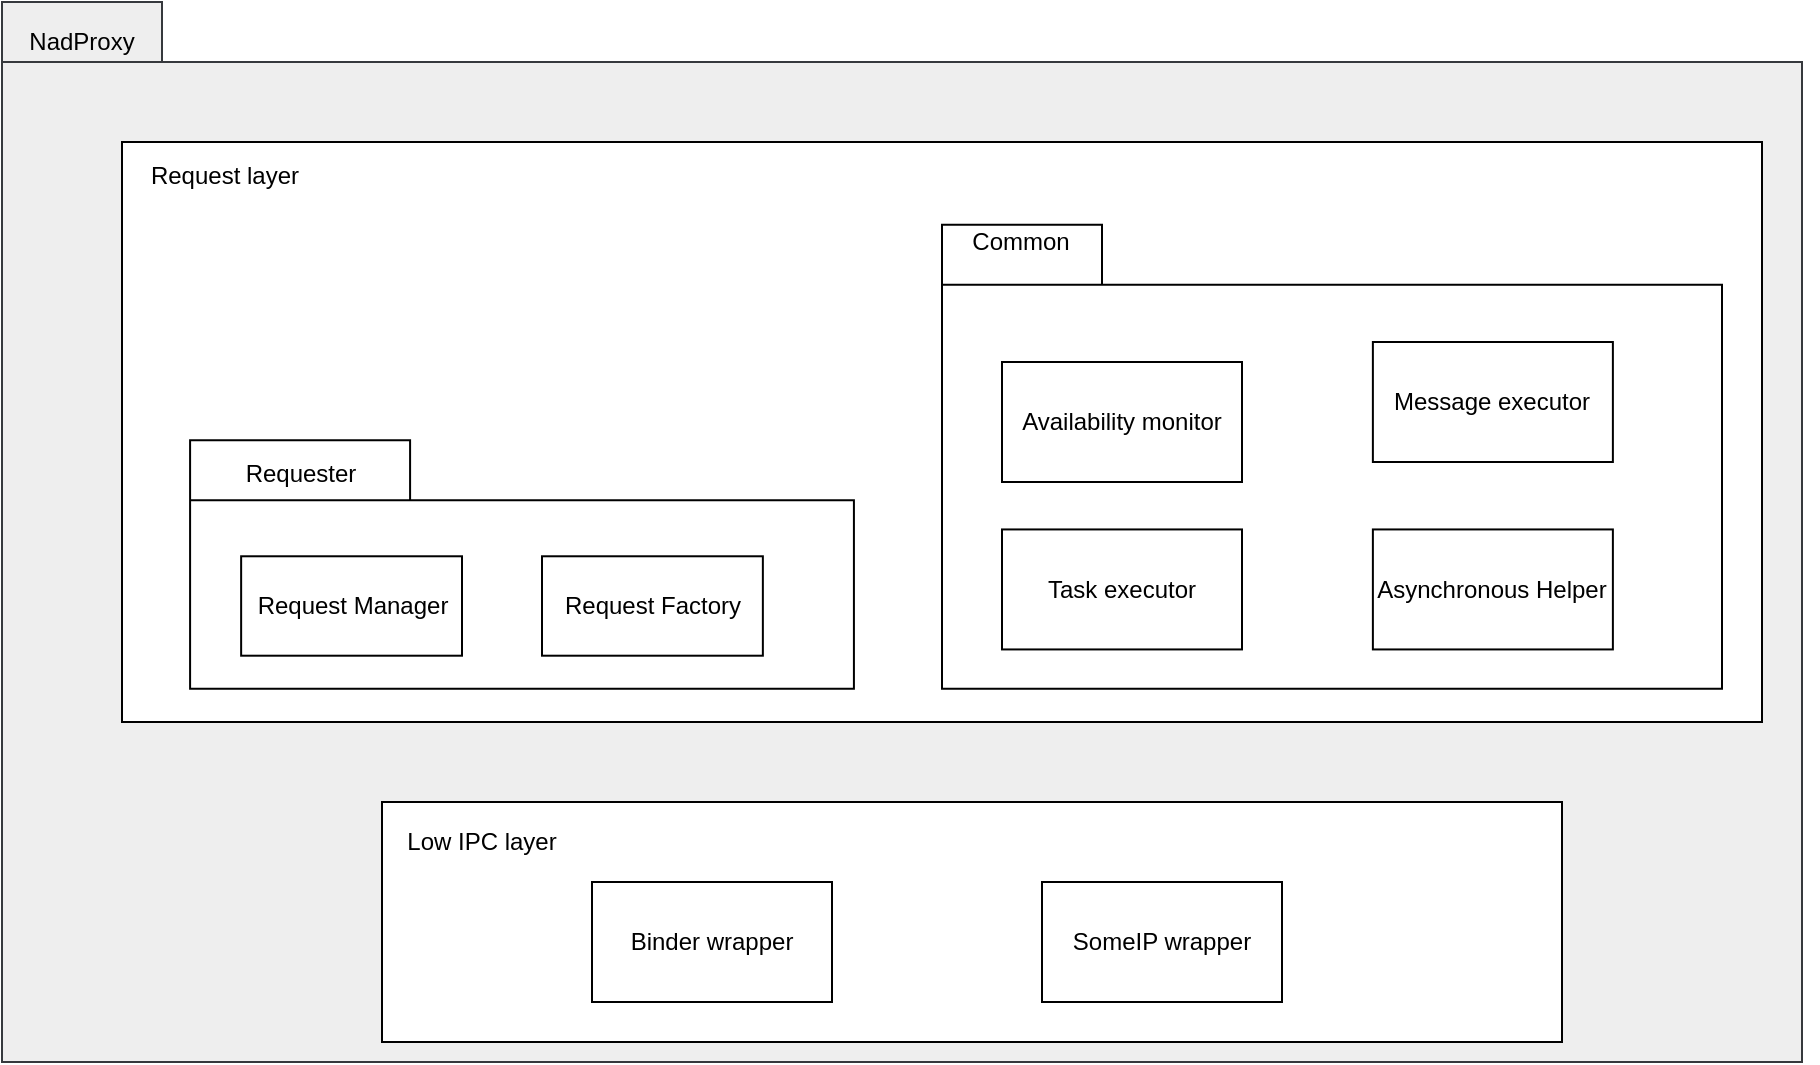 <mxfile version="13.9.9" type="device" pages="4"><diagram id="3WmalaxDdcL299lWThp2" name="static"><mxGraphModel dx="2062" dy="1182" grid="1" gridSize="10" guides="1" tooltips="1" connect="1" arrows="1" fold="1" page="1" pageScale="1" pageWidth="850" pageHeight="1100" math="0" shadow="0"><root><mxCell id="0"/><mxCell id="1" parent="0"/><mxCell id="0jfvfCZB1g9kh5apFzZK-11" style="edgeStyle=orthogonalEdgeStyle;rounded=0;orthogonalLoop=1;jettySize=auto;html=1;entryX=0.002;entryY=0.52;entryDx=0;entryDy=0;entryPerimeter=0;exitX=0.999;exitY=0.59;exitDx=0;exitDy=0;exitPerimeter=0;" parent="1" source="zAolCj1ES43xrOYAV-14-1" target="0jfvfCZB1g9kh5apFzZK-1" edge="1"><mxGeometry relative="1" as="geometry"><mxPoint x="834" y="566" as="sourcePoint"/><Array as="points"><mxPoint x="829" y="566"/></Array></mxGeometry></mxCell><mxCell id="zAolCj1ES43xrOYAV-14-1" value="" style="shape=folder;fontStyle=1;tabWidth=80;tabHeight=30;tabPosition=left;html=1;boundedLbl=1;fillColor=#eeeeee;strokeColor=#36393d;" parent="1" vertex="1"><mxGeometry x="10" y="430" width="900" height="530" as="geometry"/></mxCell><mxCell id="zAolCj1ES43xrOYAV-14-2" value="NadProxy" style="text;html=1;strokeColor=none;fillColor=none;align=center;verticalAlign=middle;whiteSpace=wrap;rounded=0;" parent="1" vertex="1"><mxGeometry x="30" y="440" width="40" height="20" as="geometry"/></mxCell><mxCell id="Uy2T8kzb8adFujIgeDXh-22" value="" style="group" parent="1" vertex="1" connectable="0"><mxGeometry x="70" y="500" width="820" height="290" as="geometry"/></mxCell><mxCell id="Uy2T8kzb8adFujIgeDXh-1" value="" style="rounded=0;whiteSpace=wrap;html=1;" parent="Uy2T8kzb8adFujIgeDXh-22" vertex="1"><mxGeometry width="820" height="290" as="geometry"/></mxCell><mxCell id="Uy2T8kzb8adFujIgeDXh-5" value="" style="group" parent="Uy2T8kzb8adFujIgeDXh-22" vertex="1" connectable="0"><mxGeometry x="410" y="41.43" width="390" height="232" as="geometry"/></mxCell><mxCell id="0jfvfCZB1g9kh5apFzZK-1" value="" style="shape=folder;fontStyle=1;tabWidth=80;tabHeight=30;tabPosition=left;html=1;boundedLbl=1;" parent="Uy2T8kzb8adFujIgeDXh-5" vertex="1"><mxGeometry width="390.0" height="232" as="geometry"/></mxCell><mxCell id="0jfvfCZB1g9kh5apFzZK-10" value="Common" style="text;html=1;strokeColor=none;fillColor=none;align=center;verticalAlign=middle;whiteSpace=wrap;rounded=0;" parent="Uy2T8kzb8adFujIgeDXh-5" vertex="1"><mxGeometry x="19.5" width="39.0" height="16.571" as="geometry"/></mxCell><mxCell id="RjMGV01RUc9LWfl4xzey-3" value="Availability monitor" style="rounded=0;whiteSpace=wrap;html=1;" vertex="1" parent="Uy2T8kzb8adFujIgeDXh-5"><mxGeometry x="30" y="68.57" width="120" height="60" as="geometry"/></mxCell><mxCell id="RjMGV01RUc9LWfl4xzey-4" value="Message executor" style="rounded=0;whiteSpace=wrap;html=1;" vertex="1" parent="Uy2T8kzb8adFujIgeDXh-5"><mxGeometry x="215.44" y="58.57" width="120" height="60" as="geometry"/></mxCell><mxCell id="RjMGV01RUc9LWfl4xzey-5" value="Task executor" style="rounded=0;whiteSpace=wrap;html=1;" vertex="1" parent="Uy2T8kzb8adFujIgeDXh-5"><mxGeometry x="30" y="152.29" width="120" height="60" as="geometry"/></mxCell><mxCell id="RjMGV01RUc9LWfl4xzey-6" value="Asynchronous Helper" style="rounded=0;whiteSpace=wrap;html=1;" vertex="1" parent="Uy2T8kzb8adFujIgeDXh-5"><mxGeometry x="215.44" y="152.29" width="120" height="60" as="geometry"/></mxCell><mxCell id="Uy2T8kzb8adFujIgeDXh-6" value="Request layer" style="text;html=1;strokeColor=none;fillColor=none;align=center;verticalAlign=middle;whiteSpace=wrap;rounded=0;" parent="Uy2T8kzb8adFujIgeDXh-22" vertex="1"><mxGeometry x="8.511" y="8.286" width="85.106" height="16.571" as="geometry"/></mxCell><mxCell id="Uy2T8kzb8adFujIgeDXh-16" value="" style="shape=folder;fontStyle=1;tabWidth=110;tabHeight=30;tabPosition=left;html=1;boundedLbl=1;fillColor=#ffffff;" parent="Uy2T8kzb8adFujIgeDXh-22" vertex="1"><mxGeometry x="34.043" y="149.143" width="331.915" height="124.286" as="geometry"/></mxCell><mxCell id="Uy2T8kzb8adFujIgeDXh-17" value="Requester" style="text;html=1;strokeColor=none;fillColor=none;align=center;verticalAlign=middle;whiteSpace=wrap;rounded=0;" parent="Uy2T8kzb8adFujIgeDXh-22" vertex="1"><mxGeometry x="34.042" y="157.429" width="110.638" height="16.571" as="geometry"/></mxCell><mxCell id="Uy2T8kzb8adFujIgeDXh-18" value="Request Manager" style="html=1;dropTarget=0;" parent="Uy2T8kzb8adFujIgeDXh-22" vertex="1"><mxGeometry x="59.57" y="207.14" width="110.43" height="49.71" as="geometry"/></mxCell><mxCell id="l7VeJB8GNXYyBZmDeZ_B-1" value="Request Factory" style="html=1;dropTarget=0;" parent="Uy2T8kzb8adFujIgeDXh-22" vertex="1"><mxGeometry x="210" y="207.14" width="110.43" height="49.71" as="geometry"/></mxCell><mxCell id="fkhPY8gq4dQedrN3GQ9H-7" value="" style="rounded=0;whiteSpace=wrap;html=1;" parent="1" vertex="1"><mxGeometry x="200" y="830" width="590" height="120" as="geometry"/></mxCell><mxCell id="fkhPY8gq4dQedrN3GQ9H-11" value="Low IPC layer" style="text;html=1;strokeColor=none;fillColor=none;align=center;verticalAlign=middle;whiteSpace=wrap;rounded=0;" parent="1" vertex="1"><mxGeometry x="200" y="840" width="100" height="20" as="geometry"/></mxCell><mxCell id="RjMGV01RUc9LWfl4xzey-1" value="Binder wrapper" style="rounded=0;whiteSpace=wrap;html=1;" vertex="1" parent="1"><mxGeometry x="305" y="870" width="120" height="60" as="geometry"/></mxCell><mxCell id="RjMGV01RUc9LWfl4xzey-2" value="SomeIP wrapper" style="rounded=0;whiteSpace=wrap;html=1;" vertex="1" parent="1"><mxGeometry x="530" y="870" width="120" height="60" as="geometry"/></mxCell></root></mxGraphModel></diagram><diagram name="static_HL" id="kW1XBEr20NJ0NjcDPHEI"><mxGraphModel dx="2912" dy="1182" grid="1" gridSize="10" guides="1" tooltips="1" connect="1" arrows="1" fold="1" page="1" pageScale="1" pageWidth="850" pageHeight="1100" math="0" shadow="0"><root><mxCell id="qotU6viqQkt4nRAaQ7jl-0"/><mxCell id="qotU6viqQkt4nRAaQ7jl-1" parent="qotU6viqQkt4nRAaQ7jl-0"/><mxCell id="qotU6viqQkt4nRAaQ7jl-2" value="" style="shape=folder;fontStyle=1;tabWidth=80;tabHeight=30;tabPosition=left;html=1;boundedLbl=1;strokeColor=#36393d;fillColor=#eeeeee;" parent="qotU6viqQkt4nRAaQ7jl-1" vertex="1"><mxGeometry x="-20" y="720" width="1880" height="1180" as="geometry"/></mxCell><mxCell id="qotU6viqQkt4nRAaQ7jl-3" value="NadProxy" style="text;html=1;strokeColor=none;fillColor=none;align=center;verticalAlign=middle;whiteSpace=wrap;rounded=0;" parent="qotU6viqQkt4nRAaQ7jl-1" vertex="1"><mxGeometry x="10" y="730" width="40" height="20" as="geometry"/></mxCell><mxCell id="2o6GESQ2wpf_LnaKLs66-0" value="" style="group" parent="qotU6viqQkt4nRAaQ7jl-1" vertex="1" connectable="0"><mxGeometry x="50" y="1370" width="1900" height="510" as="geometry"/></mxCell><mxCell id="GQWLnMnnqXkNqsEWw9Q0-0" value="" style="rounded=0;whiteSpace=wrap;html=1;fillColor=#ffffff;" parent="2o6GESQ2wpf_LnaKLs66-0" vertex="1"><mxGeometry width="1774.531" height="342.406" as="geometry"/></mxCell><mxCell id="GQWLnMnnqXkNqsEWw9Q0-1" value="" style="group" parent="2o6GESQ2wpf_LnaKLs66-0" vertex="1" connectable="0"><mxGeometry x="233.019" y="376.239" width="198.729" height="101.507" as="geometry"/></mxCell><mxCell id="z8DELMX0mdGXNFG_pZAe-40" value="" style="shape=folder;fontStyle=1;tabWidth=80;tabHeight=30;tabPosition=left;html=1;boundedLbl=1;fillColor=#e1d5e7;strokeColor=#9673a6;" parent="GQWLnMnnqXkNqsEWw9Q0-1" vertex="1"><mxGeometry width="198.729" height="84.589" as="geometry"/></mxCell><mxCell id="z8DELMX0mdGXNFG_pZAe-42" value="commonAPI" style="shape=folder;fontStyle=1;spacingTop=10;tabWidth=40;tabHeight=14;tabPosition=left;html=1;" parent="GQWLnMnnqXkNqsEWw9Q0-1" vertex="1"><mxGeometry x="15.787" y="42.297" width="71.039" height="26.795" as="geometry"/></mxCell><mxCell id="z8DELMX0mdGXNFG_pZAe-43" value="VSomeIP" style="shape=folder;fontStyle=1;spacingTop=10;tabWidth=40;tabHeight=14;tabPosition=left;html=1;" parent="GQWLnMnnqXkNqsEWw9Q0-1" vertex="1"><mxGeometry x="110.508" y="40.962" width="71.039" height="29.475" as="geometry"/></mxCell><mxCell id="z8DELMX0mdGXNFG_pZAe-44" value="SomeIP Stack" style="text;html=1;strokeColor=none;fillColor=none;align=center;verticalAlign=middle;whiteSpace=wrap;rounded=0;" parent="GQWLnMnnqXkNqsEWw9Q0-1" vertex="1"><mxGeometry y="5.356" width="63.146" height="10.718" as="geometry"/></mxCell><mxCell id="GQWLnMnnqXkNqsEWw9Q0-2" value="" style="group" parent="2o6GESQ2wpf_LnaKLs66-0" vertex="1" connectable="0"><mxGeometry x="896.226" y="376.239" width="286.792" height="133.761" as="geometry"/></mxCell><mxCell id="rqL5SBEy0CXLUFXiVIKl-1" value="" style="shape=folder;fontStyle=1;tabWidth=80;tabHeight=30;tabPosition=left;html=1;boundedLbl=1;fillColor=#e1d5e7;strokeColor=#9673a6;" parent="GQWLnMnnqXkNqsEWw9Q0-2" vertex="1"><mxGeometry x="23.935" y="1.923e-13" width="262.857" height="133.761" as="geometry"/></mxCell><mxCell id="rqL5SBEy0CXLUFXiVIKl-2" value="Binder Stack" style="text;html=1;strokeColor=none;fillColor=none;align=center;verticalAlign=middle;whiteSpace=wrap;rounded=0;" parent="GQWLnMnnqXkNqsEWw9Q0-2" vertex="1"><mxGeometry width="143.583" height="17.447" as="geometry"/></mxCell><mxCell id="rqL5SBEy0CXLUFXiVIKl-3" value="Binder lib" style="shape=folder;fontStyle=1;spacingTop=10;tabWidth=40;tabHeight=14;tabPosition=left;html=1;" parent="GQWLnMnnqXkNqsEWw9Q0-2" vertex="1"><mxGeometry x="59.826" y="26.17" width="143.583" height="40.709" as="geometry"/></mxCell><mxCell id="rqL5SBEy0CXLUFXiVIKl-4" value="Binder driver" style="shape=folder;fontStyle=1;spacingTop=10;tabWidth=40;tabHeight=14;tabPosition=left;html=1;" parent="GQWLnMnnqXkNqsEWw9Q0-2" vertex="1"><mxGeometry x="59.826" y="76.689" width="143.583" height="43.616" as="geometry"/></mxCell><mxCell id="GQWLnMnnqXkNqsEWw9Q0-5" value="" style="group" parent="2o6GESQ2wpf_LnaKLs66-0" vertex="1" connectable="0"><mxGeometry x="17.925" y="46.341" width="618.396" height="253.768" as="geometry"/></mxCell><mxCell id="z8DELMX0mdGXNFG_pZAe-1" value="" style="shape=folder;fontStyle=1;tabWidth=105;tabHeight=24;tabPosition=left;html=1;boundedLbl=1;fillColor=#fff2cc;strokeColor=#d6b656;" parent="GQWLnMnnqXkNqsEWw9Q0-5" vertex="1"><mxGeometry x="7.275" width="611.121" height="253.768" as="geometry"/></mxCell><mxCell id="z8DELMX0mdGXNFG_pZAe-2" value="SomeIP wrapper" style="text;html=1;strokeColor=none;fillColor=none;align=center;verticalAlign=middle;whiteSpace=wrap;rounded=0;" parent="GQWLnMnnqXkNqsEWw9Q0-5" vertex="1"><mxGeometry width="110" height="20" as="geometry"/></mxCell><mxCell id="z8DELMX0mdGXNFG_pZAe-3" value="" style="shape=folder;fontStyle=1;tabWidth=80;tabHeight=30;tabPosition=left;html=1;boundedLbl=1;" parent="GQWLnMnnqXkNqsEWw9Q0-5" vertex="1"><mxGeometry x="36.376" y="27.583" width="298.285" height="215.151" as="geometry"/></mxCell><mxCell id="z8DELMX0mdGXNFG_pZAe-4" value="Stub&lt;br&gt;" style="text;html=1;strokeColor=none;fillColor=none;align=center;verticalAlign=middle;whiteSpace=wrap;rounded=0;" parent="GQWLnMnnqXkNqsEWw9Q0-5" vertex="1"><mxGeometry x="50.927" y="33.1" width="29.101" height="11.033" as="geometry"/></mxCell><mxCell id="z8DELMX0mdGXNFG_pZAe-5" value="" style="shape=folder;fontStyle=1;tabWidth=80;tabHeight=30;tabPosition=left;html=1;boundedLbl=1;" parent="GQWLnMnnqXkNqsEWw9Q0-5" vertex="1"><mxGeometry x="341.937" y="44.136" width="269.184" height="182.051" as="geometry"/></mxCell><mxCell id="z8DELMX0mdGXNFG_pZAe-6" value="Proxy" style="text;html=1;strokeColor=none;fillColor=none;align=center;verticalAlign=middle;whiteSpace=wrap;rounded=0;" parent="GQWLnMnnqXkNqsEWw9Q0-5" vertex="1"><mxGeometry x="356.487" y="49.653" width="29.101" height="11.033" as="geometry"/></mxCell><mxCell id="z8DELMX0mdGXNFG_pZAe-7" value="Stub Base" style="html=1;dropTarget=0;fillColor=#ffe6cc;strokeColor=#d79b00;" parent="GQWLnMnnqXkNqsEWw9Q0-5" vertex="1"><mxGeometry x="152.78" y="60.689" width="65.477" height="33.1" as="geometry"/></mxCell><mxCell id="z8DELMX0mdGXNFG_pZAe-9" value="Diagnostic" style="html=1;dropTarget=0;" parent="GQWLnMnnqXkNqsEWw9Q0-5" vertex="1"><mxGeometry x="43.649" y="104.823" width="65.477" height="33.1" as="geometry"/></mxCell><mxCell id="z8DELMX0mdGXNFG_pZAe-11" value="Coding" style="html=1;dropTarget=0;" parent="GQWLnMnnqXkNqsEWw9Q0-5" vertex="1"><mxGeometry x="138.23" y="104.823" width="65.477" height="33.1" as="geometry"/></mxCell><mxCell id="z8DELMX0mdGXNFG_pZAe-13" value="Variant" style="html=1;dropTarget=0;" parent="GQWLnMnnqXkNqsEWw9Q0-5" vertex="1"><mxGeometry x="152.778" y="159.984" width="65.477" height="33.1" as="geometry"/></mxCell><mxCell id="z8DELMX0mdGXNFG_pZAe-15" value="eCall" style="html=1;dropTarget=0;" parent="GQWLnMnnqXkNqsEWw9Q0-5" vertex="1"><mxGeometry x="43.651" y="154.467" width="65.477" height="33.1" as="geometry"/></mxCell><mxCell id="z8DELMX0mdGXNFG_pZAe-17" value="LPA" style="html=1;dropTarget=0;" parent="GQWLnMnnqXkNqsEWw9Q0-5" vertex="1"><mxGeometry x="254.637" y="159.987" width="65.477" height="33.1" as="geometry"/></mxCell><mxCell id="z8DELMX0mdGXNFG_pZAe-19" value="Provisioning" style="html=1;dropTarget=0;" parent="GQWLnMnnqXkNqsEWw9Q0-5" vertex="1"><mxGeometry x="240.081" y="110.337" width="65.477" height="33.1" as="geometry"/></mxCell><mxCell id="z8DELMX0mdGXNFG_pZAe-21" value="VIN" style="html=1;dropTarget=0;" parent="GQWLnMnnqXkNqsEWw9Q0-5" vertex="1"><mxGeometry x="50.927" y="198.601" width="65.477" height="33.1" as="geometry"/></mxCell><mxCell id="z8DELMX0mdGXNFG_pZAe-23" value="Time Provider" style="html=1;dropTarget=0;" parent="GQWLnMnnqXkNqsEWw9Q0-5" vertex="1"><mxGeometry x="138.226" y="203.864" width="65.477" height="33.1" as="geometry"/></mxCell><mxCell id="z8DELMX0mdGXNFG_pZAe-25" value="Mobile Communication&lt;br&gt;&amp;nbsp;Internal" style="html=1;dropTarget=0;" parent="GQWLnMnnqXkNqsEWw9Q0-5" vertex="1"><mxGeometry x="225.533" y="203.868" width="94.578" height="33.1" as="geometry"/></mxCell><mxCell id="z8DELMX0mdGXNFG_pZAe-27" value="Proxy Base" style="html=1;dropTarget=0;fillColor=#ffe6cc;strokeColor=#d79b00;" parent="GQWLnMnnqXkNqsEWw9Q0-5" vertex="1"><mxGeometry x="432.93" y="82.749" width="65.477" height="33.1" as="geometry"/></mxCell><mxCell id="z8DELMX0mdGXNFG_pZAe-29" value="eCall Proxy Client" style="html=1;dropTarget=0;" parent="GQWLnMnnqXkNqsEWw9Q0-5" vertex="1"><mxGeometry x="358.495" y="137.921" width="65.477" height="33.1" as="geometry"/></mxCell><mxCell id="z8DELMX0mdGXNFG_pZAe-31" value="Diagnostic Client" style="html=1;dropTarget=0;" parent="GQWLnMnnqXkNqsEWw9Q0-5" vertex="1"><mxGeometry x="465.613" y="137.913" width="65.477" height="33.1" as="geometry"/></mxCell><mxCell id="z8DELMX0mdGXNFG_pZAe-33" value="DirectHTTP Client" style="html=1;dropTarget=0;" parent="GQWLnMnnqXkNqsEWw9Q0-5" vertex="1"><mxGeometry x="367.455" y="186.091" width="65.477" height="33.1" as="geometry"/></mxCell><mxCell id="z8DELMX0mdGXNFG_pZAe-35" value="Temp Monitor &lt;br&gt;Client" style="html=1;dropTarget=0;" parent="GQWLnMnnqXkNqsEWw9Q0-5" vertex="1"><mxGeometry x="443.79" y="186.092" width="65.477" height="33.1" as="geometry"/></mxCell><mxCell id="GQWLnMnnqXkNqsEWw9Q0-57" style="edgeStyle=orthogonalEdgeStyle;rounded=0;orthogonalLoop=1;jettySize=auto;html=1;exitX=0;exitY=0;exitDx=0;exitDy=14;exitPerimeter=0;entryX=0.25;entryY=1;entryDx=0;entryDy=0;" parent="z8DELMX0mdGXNFG_pZAe-35" edge="1"><mxGeometry relative="1" as="geometry"><mxPoint x="38.477" y="21.0" as="sourcePoint"/><mxPoint x="43.477" y="27.0" as="targetPoint"/></mxGeometry></mxCell><mxCell id="z8DELMX0mdGXNFG_pZAe-37" value="WakeupD Client" style="html=1;dropTarget=0;" parent="GQWLnMnnqXkNqsEWw9Q0-5" vertex="1"><mxGeometry x="531.093" y="177.64" width="65.477" height="33.1" as="geometry"/></mxCell><mxCell id="GQWLnMnnqXkNqsEWw9Q0-45" value="" style="group" parent="2o6GESQ2wpf_LnaKLs66-0" vertex="1" connectable="0"><mxGeometry x="684.269" y="46.341" width="630.04" height="279.145" as="geometry"/></mxCell><mxCell id="GQWLnMnnqXkNqsEWw9Q0-9" value="" style="shape=folder;fontStyle=1;tabWidth=109;tabHeight=24;tabPosition=left;html=1;boundedLbl=1;fillColor=#fff2cc;strokeColor=#d6b656;" parent="GQWLnMnnqXkNqsEWw9Q0-45" vertex="1"><mxGeometry x="6.775" width="623.265" height="279.145" as="geometry"/></mxCell><mxCell id="GQWLnMnnqXkNqsEWw9Q0-10" value="Binder&amp;nbsp;wrapper" style="text;html=1;strokeColor=none;fillColor=none;align=center;verticalAlign=middle;whiteSpace=wrap;rounded=0;" parent="GQWLnMnnqXkNqsEWw9Q0-45" vertex="1"><mxGeometry x="-14.27" width="130" height="17.44" as="geometry"/></mxCell><mxCell id="GQWLnMnnqXkNqsEWw9Q0-11" value="" style="shape=folder;fontStyle=1;tabWidth=80;tabHeight=30;tabPosition=left;html=1;boundedLbl=1;" parent="GQWLnMnnqXkNqsEWw9Q0-45" vertex="1"><mxGeometry x="54.197" y="29.078" width="277.76" height="238.436" as="geometry"/></mxCell><mxCell id="GQWLnMnnqXkNqsEWw9Q0-12" value="Proxy" style="text;html=1;strokeColor=none;fillColor=none;align=center;verticalAlign=middle;whiteSpace=wrap;rounded=0;" parent="GQWLnMnnqXkNqsEWw9Q0-45" vertex="1"><mxGeometry x="74.521" y="29.078" width="27.098" height="11.631" as="geometry"/></mxCell><mxCell id="GQWLnMnnqXkNqsEWw9Q0-13" value="Proxy Base" style="html=1;dropTarget=0;fillColor=#ffe6cc;strokeColor=#d79b00;" parent="GQWLnMnnqXkNqsEWw9Q0-45" vertex="1"><mxGeometry x="142.267" y="63.971" width="60.972" height="34.893" as="geometry"/></mxCell><mxCell id="GQWLnMnnqXkNqsEWw9Q0-15" value="HMIMgr&amp;nbsp;" style="html=1;dropTarget=0;" parent="GQWLnMnnqXkNqsEWw9Q0-45" vertex="1"><mxGeometry x="67.746" y="110.495" width="60.972" height="34.893" as="geometry"/></mxCell><mxCell id="GQWLnMnnqXkNqsEWw9Q0-17" value="AudioManager" style="html=1;dropTarget=0;" parent="GQWLnMnnqXkNqsEWw9Q0-45" vertex="1"><mxGeometry x="149.042" y="113.402" width="60.972" height="34.893" as="geometry"/></mxCell><mxCell id="GQWLnMnnqXkNqsEWw9Q0-19" value="AntenaManager" style="html=1;dropTarget=0;" parent="GQWLnMnnqXkNqsEWw9Q0-45" vertex="1"><mxGeometry x="74.521" y="162.834" width="60.972" height="34.893" as="geometry"/></mxCell><mxCell id="GQWLnMnnqXkNqsEWw9Q0-21" value="ThermalManager" style="html=1;dropTarget=0;" parent="GQWLnMnnqXkNqsEWw9Q0-45" vertex="1"><mxGeometry x="149.042" y="168.65" width="60.972" height="34.893" as="geometry"/></mxCell><mxCell id="GQWLnMnnqXkNqsEWw9Q0-23" value="TelephonyManager" style="html=1;dropTarget=0;" parent="GQWLnMnnqXkNqsEWw9Q0-45" vertex="1"><mxGeometry x="230.337" y="127.941" width="60.972" height="34.893" as="geometry"/></mxCell><mxCell id="GQWLnMnnqXkNqsEWw9Q0-25" value="V2XManager" style="html=1;dropTarget=0;" parent="GQWLnMnnqXkNqsEWw9Q0-45" vertex="1"><mxGeometry x="230.337" y="180.281" width="60.972" height="34.893" as="geometry"/></mxCell><mxCell id="GQWLnMnnqXkNqsEWw9Q0-27" value="DiagManager" style="html=1;dropTarget=0;" parent="GQWLnMnnqXkNqsEWw9Q0-45" vertex="1"><mxGeometry x="74.521" y="215.174" width="60.972" height="34.893" as="geometry"/></mxCell><mxCell id="GQWLnMnnqXkNqsEWw9Q0-29" value="ConfigManager" style="html=1;dropTarget=0;" parent="GQWLnMnnqXkNqsEWw9Q0-45" vertex="1"><mxGeometry x="152.429" y="220.989" width="60.972" height="34.893" as="geometry"/></mxCell><mxCell id="GQWLnMnnqXkNqsEWw9Q0-31" value="eCallManager" style="html=1;dropTarget=0;" parent="GQWLnMnnqXkNqsEWw9Q0-45" vertex="1"><mxGeometry x="230.337" y="220.989" width="60.972" height="34.893" as="geometry"/></mxCell><mxCell id="GQWLnMnnqXkNqsEWw9Q0-33" value="" style="shape=folder;fontStyle=1;tabWidth=80;tabHeight=30;tabPosition=left;html=1;boundedLbl=1;" parent="GQWLnMnnqXkNqsEWw9Q0-45" vertex="1"><mxGeometry x="372.604" y="29.078" width="250.661" height="232.62" as="geometry"/></mxCell><mxCell id="GQWLnMnnqXkNqsEWw9Q0-34" value="Stub" style="text;html=1;strokeColor=none;fillColor=none;align=center;verticalAlign=middle;whiteSpace=wrap;rounded=0;" parent="GQWLnMnnqXkNqsEWw9Q0-45" vertex="1"><mxGeometry x="386.154" y="29.078" width="27.098" height="11.631" as="geometry"/></mxCell><mxCell id="GQWLnMnnqXkNqsEWw9Q0-35" value="Stub Base" style="html=1;dropTarget=0;fillColor=#ffe6cc;strokeColor=#d79b00;" parent="GQWLnMnnqXkNqsEWw9Q0-45" vertex="1"><mxGeometry x="453.9" y="63.971" width="60.972" height="34.893" as="geometry"/></mxCell><mxCell id="GQWLnMnnqXkNqsEWw9Q0-37" value="NadProxy_eCall" style="html=1;dropTarget=0;" parent="GQWLnMnnqXkNqsEWw9Q0-45" vertex="1"><mxGeometry x="399.703" y="122.126" width="60.972" height="34.893" as="geometry"/></mxCell><mxCell id="GQWLnMnnqXkNqsEWw9Q0-39" value="NadProxy_Diagnostic" style="html=1;dropTarget=0;" parent="GQWLnMnnqXkNqsEWw9Q0-45" vertex="1"><mxGeometry x="480.998" y="122.126" width="81.295" height="34.893" as="geometry"/></mxCell><mxCell id="GQWLnMnnqXkNqsEWw9Q0-41" value="NadProxy_DirectHttp" style="html=1;dropTarget=0;" parent="GQWLnMnnqXkNqsEWw9Q0-45" vertex="1"><mxGeometry x="399.703" y="174.465" width="81.295" height="34.893" as="geometry"/></mxCell><mxCell id="GQWLnMnnqXkNqsEWw9Q0-43" value="LPAMgr&amp;nbsp;" style="html=1;dropTarget=0;" parent="GQWLnMnnqXkNqsEWw9Q0-45" vertex="1"><mxGeometry x="250.661" y="75.602" width="60.972" height="34.893" as="geometry"/></mxCell><mxCell id="GQWLnMnnqXkNqsEWw9Q0-58" style="edgeStyle=orthogonalEdgeStyle;rounded=0;orthogonalLoop=1;jettySize=auto;html=1;exitX=0.5;exitY=1;exitDx=0;exitDy=0;exitPerimeter=0;entryX=0.492;entryY=0.3;entryDx=0;entryDy=0;entryPerimeter=0;" parent="2o6GESQ2wpf_LnaKLs66-0" source="z8DELMX0mdGXNFG_pZAe-1" target="z8DELMX0mdGXNFG_pZAe-40" edge="1"><mxGeometry y="29.423" as="geometry"/></mxCell><mxCell id="GQWLnMnnqXkNqsEWw9Q0-59" style="edgeStyle=orthogonalEdgeStyle;rounded=0;orthogonalLoop=1;jettySize=auto;html=1;exitX=0;exitY=0;exitDx=150.87;exitDy=30;exitPerimeter=0;entryX=0.563;entryY=0.997;entryDx=0;entryDy=0;entryPerimeter=0;" parent="2o6GESQ2wpf_LnaKLs66-0" source="z8DELMX0mdGXNFG_pZAe-40" target="z8DELMX0mdGXNFG_pZAe-1" edge="1"><mxGeometry y="29.423" as="geometry"/></mxCell><mxCell id="GQWLnMnnqXkNqsEWw9Q0-60" style="edgeStyle=orthogonalEdgeStyle;rounded=0;orthogonalLoop=1;jettySize=auto;html=1;exitX=0.5;exitY=1;exitDx=0;exitDy=0;exitPerimeter=0;" parent="2o6GESQ2wpf_LnaKLs66-0" source="GQWLnMnnqXkNqsEWw9Q0-9" edge="1"><mxGeometry y="29.423" as="geometry"><mxPoint x="1012.736" y="403.308" as="targetPoint"/></mxGeometry></mxCell><mxCell id="GQWLnMnnqXkNqsEWw9Q0-62" style="edgeStyle=orthogonalEdgeStyle;rounded=0;orthogonalLoop=1;jettySize=auto;html=1;exitX=0;exitY=0;exitDx=186.647;exitDy=30;exitPerimeter=0;entryX=0.786;entryY=1;entryDx=0;entryDy=0;entryPerimeter=0;" parent="2o6GESQ2wpf_LnaKLs66-0" source="rqL5SBEy0CXLUFXiVIKl-1" target="GQWLnMnnqXkNqsEWw9Q0-9" edge="1"><mxGeometry y="29.423" as="geometry"/></mxCell><mxCell id="GQWLnMnnqXkNqsEWw9Q0-66" value="Low IPC Layer" style="text;html=1;strokeColor=none;fillColor=none;align=center;verticalAlign=middle;whiteSpace=wrap;rounded=0;" parent="2o6GESQ2wpf_LnaKLs66-0" vertex="1"><mxGeometry x="9.794" width="97.938" height="19.615" as="geometry"/></mxCell><mxCell id="Q7ShDQGM0BOKLqNpAqQj-0" value="" style="group;fillColor=#cce5ff;strokeColor=#36393d;" parent="qotU6viqQkt4nRAaQ7jl-1" vertex="1" connectable="0"><mxGeometry x="50" y="780" width="1780" height="540" as="geometry"/></mxCell><mxCell id="2o6GESQ2wpf_LnaKLs66-1" value="" style="rounded=0;whiteSpace=wrap;html=1;fillColor=#ffffff;" parent="Q7ShDQGM0BOKLqNpAqQj-0" vertex="1"><mxGeometry width="1780" height="540" as="geometry"/></mxCell><mxCell id="2o6GESQ2wpf_LnaKLs66-2" value="Request Manager" style="html=1;dropTarget=0;fillColor=#fff2cc;strokeColor=#d6b656;" parent="Q7ShDQGM0BOKLqNpAqQj-0" vertex="1"><mxGeometry x="261.196" y="90" width="304.728" height="140" as="geometry"/></mxCell><mxCell id="2o6GESQ2wpf_LnaKLs66-4" value="" style="group" parent="Q7ShDQGM0BOKLqNpAqQj-0" vertex="1" connectable="0"><mxGeometry x="48.37" y="310" width="802.935" height="200" as="geometry"/></mxCell><mxCell id="2o6GESQ2wpf_LnaKLs66-5" value="" style="shape=folder;fontStyle=1;tabWidth=80;tabHeight=30;tabPosition=left;html=1;boundedLbl=1;fillColor=#fff2cc;strokeColor=#d6b656;" parent="2o6GESQ2wpf_LnaKLs66-4" vertex="1"><mxGeometry width="802.935" height="200" as="geometry"/></mxCell><mxCell id="2o6GESQ2wpf_LnaKLs66-7" value="Request Base" style="html=1;fillColor=#dae8fc;strokeColor=#6c8ebf;" parent="2o6GESQ2wpf_LnaKLs66-4" vertex="1"><mxGeometry x="336.112" y="23.256" width="102.701" height="23.256" as="geometry"/></mxCell><mxCell id="2o6GESQ2wpf_LnaKLs66-8" value="eCall Request" style="html=1;" parent="2o6GESQ2wpf_LnaKLs66-4" vertex="1"><mxGeometry x="84.028" y="69.767" width="102.701" height="23.256" as="geometry"/></mxCell><mxCell id="2o6GESQ2wpf_LnaKLs66-9" value="directHTTP" style="html=1;" parent="2o6GESQ2wpf_LnaKLs66-4" vertex="1"><mxGeometry x="308.103" y="69.767" width="102.701" height="23.256" as="geometry"/></mxCell><mxCell id="2o6GESQ2wpf_LnaKLs66-10" value="Diagnostic Request" style="html=1;" parent="2o6GESQ2wpf_LnaKLs66-4" vertex="1"><mxGeometry x="522.841" y="65.116" width="102.701" height="23.256" as="geometry"/></mxCell><mxCell id="2o6GESQ2wpf_LnaKLs66-11" value="Coding Request" style="html=1;" parent="2o6GESQ2wpf_LnaKLs66-4" vertex="1"><mxGeometry x="37.346" y="116.279" width="112.037" height="23.256" as="geometry"/></mxCell><mxCell id="2o6GESQ2wpf_LnaKLs66-12" value="LPA" style="html=1;" parent="2o6GESQ2wpf_LnaKLs66-4" vertex="1"><mxGeometry x="233.411" y="116.279" width="102.701" height="23.256" as="geometry"/></mxCell><mxCell id="2o6GESQ2wpf_LnaKLs66-13" value="Provisioning" style="html=1;" parent="2o6GESQ2wpf_LnaKLs66-4" vertex="1"><mxGeometry x="429.477" y="116.279" width="102.701" height="23.256" as="geometry"/></mxCell><mxCell id="2o6GESQ2wpf_LnaKLs66-14" value="Security" style="html=1;" parent="2o6GESQ2wpf_LnaKLs66-4" vertex="1"><mxGeometry x="550.851" y="116.279" width="102.701" height="23.256" as="geometry"/></mxCell><mxCell id="2o6GESQ2wpf_LnaKLs66-15" value="Variant" style="html=1;" parent="2o6GESQ2wpf_LnaKLs66-4" vertex="1"><mxGeometry x="672.224" y="116.279" width="102.701" height="23.256" as="geometry"/></mxCell><mxCell id="2o6GESQ2wpf_LnaKLs66-16" value="Request Factory" style="html=1;fillColor=#dae8fc;strokeColor=#6c8ebf;" parent="2o6GESQ2wpf_LnaKLs66-4" vertex="1"><mxGeometry x="350.117" y="162.791" width="102.701" height="23.256" as="geometry"/></mxCell><mxCell id="2o6GESQ2wpf_LnaKLs66-17" value="" style="group" parent="2o6GESQ2wpf_LnaKLs66-4" vertex="1" connectable="0"><mxGeometry width="802.935" height="200" as="geometry"/></mxCell><mxCell id="2o6GESQ2wpf_LnaKLs66-18" value="" style="group" parent="2o6GESQ2wpf_LnaKLs66-17" vertex="1" connectable="0"><mxGeometry width="802.935" height="200" as="geometry"/></mxCell><mxCell id="2o6GESQ2wpf_LnaKLs66-19" value="" style="shape=folder;fontStyle=1;tabWidth=122;tabHeight=30;tabPosition=left;html=1;boundedLbl=1;fillColor=#fff2cc;strokeColor=#d6b656;" parent="2o6GESQ2wpf_LnaKLs66-18" vertex="1"><mxGeometry width="802.935" height="200" as="geometry"/></mxCell><mxCell id="2o6GESQ2wpf_LnaKLs66-20" value="Request Factory" style="text;html=1;strokeColor=none;fillColor=none;align=center;verticalAlign=middle;whiteSpace=wrap;rounded=0;" parent="2o6GESQ2wpf_LnaKLs66-18" vertex="1"><mxGeometry y="10" width="110" height="9.3" as="geometry"/></mxCell><mxCell id="2o6GESQ2wpf_LnaKLs66-21" value="Request Base" style="html=1;fillColor=#dae8fc;strokeColor=#6c8ebf;" parent="2o6GESQ2wpf_LnaKLs66-18" vertex="1"><mxGeometry x="336.112" y="23.256" width="102.701" height="23.256" as="geometry"/></mxCell><mxCell id="2o6GESQ2wpf_LnaKLs66-22" value="eCall Request" style="html=1;" parent="2o6GESQ2wpf_LnaKLs66-18" vertex="1"><mxGeometry x="84.028" y="69.767" width="102.701" height="23.256" as="geometry"/></mxCell><mxCell id="2o6GESQ2wpf_LnaKLs66-23" value="directHTTP" style="html=1;" parent="2o6GESQ2wpf_LnaKLs66-18" vertex="1"><mxGeometry x="308.103" y="69.767" width="102.701" height="23.256" as="geometry"/></mxCell><mxCell id="2o6GESQ2wpf_LnaKLs66-24" value="Diagnostic Request" style="html=1;" parent="2o6GESQ2wpf_LnaKLs66-18" vertex="1"><mxGeometry x="522.841" y="65.116" width="102.701" height="23.256" as="geometry"/></mxCell><mxCell id="2o6GESQ2wpf_LnaKLs66-25" value="Coding Request" style="html=1;" parent="2o6GESQ2wpf_LnaKLs66-18" vertex="1"><mxGeometry x="37.346" y="116.279" width="112.037" height="23.256" as="geometry"/></mxCell><mxCell id="2o6GESQ2wpf_LnaKLs66-26" value="LPA" style="html=1;" parent="2o6GESQ2wpf_LnaKLs66-18" vertex="1"><mxGeometry x="233.411" y="116.279" width="102.701" height="23.256" as="geometry"/></mxCell><mxCell id="2o6GESQ2wpf_LnaKLs66-27" value="Provisioning" style="html=1;" parent="2o6GESQ2wpf_LnaKLs66-18" vertex="1"><mxGeometry x="429.477" y="116.279" width="102.701" height="23.256" as="geometry"/></mxCell><mxCell id="2o6GESQ2wpf_LnaKLs66-28" value="Security" style="html=1;" parent="2o6GESQ2wpf_LnaKLs66-18" vertex="1"><mxGeometry x="550.851" y="116.279" width="102.701" height="23.256" as="geometry"/></mxCell><mxCell id="2o6GESQ2wpf_LnaKLs66-29" value="Variant" style="html=1;" parent="2o6GESQ2wpf_LnaKLs66-18" vertex="1"><mxGeometry x="672.224" y="116.279" width="102.701" height="23.256" as="geometry"/></mxCell><mxCell id="2o6GESQ2wpf_LnaKLs66-30" value="Request Factory" style="html=1;fillColor=#dae8fc;strokeColor=#6c8ebf;" parent="2o6GESQ2wpf_LnaKLs66-18" vertex="1"><mxGeometry x="350.117" y="162.791" width="102.701" height="23.256" as="geometry"/></mxCell><mxCell id="2o6GESQ2wpf_LnaKLs66-31" value="" style="group" parent="Q7ShDQGM0BOKLqNpAqQj-0" vertex="1" connectable="0"><mxGeometry x="880" y="10" width="880.65" height="505.004" as="geometry"/></mxCell><mxCell id="OQioquYHCavhhEm6FHEU-0" value="" style="shape=folder;fontStyle=1;tabWidth=80;tabHeight=30;tabPosition=left;html=1;boundedLbl=1;fillColor=#dae8fc;strokeColor=#6c8ebf;" parent="2o6GESQ2wpf_LnaKLs66-31" vertex="1"><mxGeometry width="880.65" height="505" as="geometry"/></mxCell><mxCell id="OQioquYHCavhhEm6FHEU-1" value="Common" style="text;html=1;strokeColor=none;fillColor=none;align=center;verticalAlign=middle;whiteSpace=wrap;rounded=0;" parent="2o6GESQ2wpf_LnaKLs66-31" vertex="1"><mxGeometry x="20.245" y="10" width="40.49" height="20" as="geometry"/></mxCell><mxCell id="OQioquYHCavhhEm6FHEU-2" value="" style="group" parent="2o6GESQ2wpf_LnaKLs66-31" vertex="1" connectable="0"><mxGeometry x="10.122" y="45" width="344.162" height="160" as="geometry"/></mxCell><mxCell id="OQioquYHCavhhEm6FHEU-3" value="" style="shape=folder;fontStyle=1;tabWidth=80;tabHeight=30;tabPosition=left;html=1;boundedLbl=1;fillColor=#fff2cc;strokeColor=#d6b656;" parent="OQioquYHCavhhEm6FHEU-2" vertex="1"><mxGeometry width="344.162" height="160" as="geometry"/></mxCell><mxCell id="OQioquYHCavhhEm6FHEU-4" value="Task Executor" style="text;html=1;strokeColor=none;fillColor=none;align=center;verticalAlign=middle;whiteSpace=wrap;rounded=0;" parent="OQioquYHCavhhEm6FHEU-2" vertex="1"><mxGeometry x="27.171" y="8.889" width="36.228" height="17.778" as="geometry"/></mxCell><mxCell id="OQioquYHCavhhEm6FHEU-5" value="Task Queue" style="html=1;" parent="OQioquYHCavhhEm6FHEU-2" vertex="1"><mxGeometry x="54.341" y="35.556" width="99.626" height="44.444" as="geometry"/></mxCell><mxCell id="OQioquYHCavhhEm6FHEU-6" value="Task Dispatcher" style="html=1;" parent="OQioquYHCavhhEm6FHEU-2" vertex="1"><mxGeometry x="126.797" y="106.667" width="99.626" height="44.444" as="geometry"/></mxCell><mxCell id="OQioquYHCavhhEm6FHEU-7" value="Task Worker Thread" style="html=1;" parent="OQioquYHCavhhEm6FHEU-2" vertex="1"><mxGeometry x="208.309" y="35.556" width="99.626" height="44.444" as="geometry"/></mxCell><mxCell id="OQioquYHCavhhEm6FHEU-29" value="" style="group" parent="2o6GESQ2wpf_LnaKLs66-31" vertex="1" connectable="0"><mxGeometry x="425.141" y="65" width="445.386" height="140" as="geometry"/></mxCell><mxCell id="OQioquYHCavhhEm6FHEU-30" value="" style="shape=folder;fontStyle=1;tabWidth=80;tabHeight=30;tabPosition=left;html=1;boundedLbl=1;fillColor=#fff2cc;strokeColor=#d6b656;" parent="OQioquYHCavhhEm6FHEU-29" vertex="1"><mxGeometry width="445.386" height="140" as="geometry"/></mxCell><mxCell id="OQioquYHCavhhEm6FHEU-31" value="Message Executor" style="text;html=1;strokeColor=none;fillColor=none;align=center;verticalAlign=middle;whiteSpace=wrap;rounded=0;" parent="OQioquYHCavhhEm6FHEU-29" vertex="1"><mxGeometry x="17.466" y="8.235" width="34.932" height="16.471" as="geometry"/></mxCell><mxCell id="OQioquYHCavhhEm6FHEU-32" value="Message Queue" style="html=1;" parent="OQioquYHCavhhEm6FHEU-29" vertex="1"><mxGeometry x="209.594" y="32.941" width="96.064" height="41.176" as="geometry"/></mxCell><mxCell id="OQioquYHCavhhEm6FHEU-33" value="Message Dispatcher" style="html=1;" parent="OQioquYHCavhhEm6FHEU-29" vertex="1"><mxGeometry x="180" y="90.59" width="121.29" height="41.18" as="geometry"/></mxCell><mxCell id="OQioquYHCavhhEm6FHEU-34" value="Message Serializer/Deserializer" style="html=1;" parent="OQioquYHCavhhEm6FHEU-29" vertex="1"><mxGeometry x="10" y="32.94" width="173.39" height="41.18" as="geometry"/></mxCell><mxCell id="OQioquYHCavhhEm6FHEU-35" value="Message worker thread" style="html=1;" parent="OQioquYHCavhhEm6FHEU-29" vertex="1"><mxGeometry x="318.757" y="32.941" width="122.263" height="41.176" as="geometry"/></mxCell><mxCell id="N9k2dsuFGB0qE2a_s3XX-0" value="" style="group" parent="2o6GESQ2wpf_LnaKLs66-31" vertex="1" connectable="0"><mxGeometry x="344.162" y="245" width="526.366" height="250" as="geometry"/></mxCell><mxCell id="N9k2dsuFGB0qE2a_s3XX-1" value="" style="shape=folder;fontStyle=1;tabWidth=80;tabHeight=30;tabPosition=left;html=1;boundedLbl=1;fillColor=#fff2cc;strokeColor=#d6b656;" parent="N9k2dsuFGB0qE2a_s3XX-0" vertex="1"><mxGeometry width="526.366" height="250" as="geometry"/></mxCell><mxCell id="N9k2dsuFGB0qE2a_s3XX-2" value="Availability Monitor" style="text;html=1;strokeColor=none;fillColor=none;align=center;verticalAlign=middle;whiteSpace=wrap;rounded=0;" parent="N9k2dsuFGB0qE2a_s3XX-0" vertex="1"><mxGeometry x="16.71" y="6.579" width="33.42" height="13.158" as="geometry"/></mxCell><mxCell id="N9k2dsuFGB0qE2a_s3XX-3" value="Process monitor" style="html=1;" parent="N9k2dsuFGB0qE2a_s3XX-0" vertex="1"><mxGeometry x="16.71" y="85.526" width="142.035" height="26.316" as="geometry"/></mxCell><mxCell id="N9k2dsuFGB0qE2a_s3XX-4" value="" style="shape=folder;fontStyle=1;tabWidth=124;tabHeight=22;tabPosition=left;html=1;boundedLbl=1;" parent="N9k2dsuFGB0qE2a_s3XX-0" vertex="1"><mxGeometry x="242.295" y="32.895" width="267.36" height="111.842" as="geometry"/></mxCell><mxCell id="N9k2dsuFGB0qE2a_s3XX-5" value="Request state monitor" style="text;html=1;strokeColor=none;fillColor=none;align=center;verticalAlign=middle;whiteSpace=wrap;rounded=0;" parent="N9k2dsuFGB0qE2a_s3XX-0" vertex="1"><mxGeometry x="242.3" y="32.89" width="127.7" height="19.74" as="geometry"/></mxCell><mxCell id="N9k2dsuFGB0qE2a_s3XX-6" value="Trace Manager" style="html=1;" parent="N9k2dsuFGB0qE2a_s3XX-0" vertex="1"><mxGeometry x="300.78" y="111.842" width="150.39" height="26.316" as="geometry"/></mxCell><mxCell id="N9k2dsuFGB0qE2a_s3XX-7" value="Trace Info" style="html=1;" parent="N9k2dsuFGB0qE2a_s3XX-0" vertex="1"><mxGeometry x="300.78" y="72.368" width="150.39" height="26.316" as="geometry"/></mxCell><mxCell id="N9k2dsuFGB0qE2a_s3XX-8" value="" style="shape=folder;fontStyle=1;tabWidth=170;tabHeight=30;tabPosition=left;html=1;boundedLbl=1;" parent="N9k2dsuFGB0qE2a_s3XX-0" vertex="1"><mxGeometry x="125.325" y="171.053" width="309.135" height="72.368" as="geometry"/></mxCell><mxCell id="N9k2dsuFGB0qE2a_s3XX-9" value="Remote Sub state monitor" style="text;html=1;strokeColor=none;fillColor=none;align=center;verticalAlign=middle;whiteSpace=wrap;rounded=0;" parent="N9k2dsuFGB0qE2a_s3XX-0" vertex="1"><mxGeometry x="133.68" y="177.632" width="125.325" height="13.158" as="geometry"/></mxCell><mxCell id="N9k2dsuFGB0qE2a_s3XX-10" value="SomeIP Stub manager" style="html=1;" parent="N9k2dsuFGB0qE2a_s3XX-0" vertex="1"><mxGeometry x="142.035" y="203.947" width="125.325" height="26.316" as="geometry"/></mxCell><mxCell id="N9k2dsuFGB0qE2a_s3XX-11" value="Binder Stub manager" style="html=1;" parent="N9k2dsuFGB0qE2a_s3XX-0" vertex="1"><mxGeometry x="300.78" y="203.947" width="125.325" height="26.316" as="geometry"/></mxCell><mxCell id="HNt6NsIe_tpLABc0ol-T-0" value="" style="shape=folder;fontStyle=1;tabWidth=140;tabHeight=25;tabPosition=left;html=1;boundedLbl=1;fillColor=#fff2cc;strokeColor=#d6b656;" parent="2o6GESQ2wpf_LnaKLs66-31" vertex="1"><mxGeometry x="10.12" y="211.3" width="308.9" height="278.7" as="geometry"/></mxCell><mxCell id="HNt6NsIe_tpLABc0ol-T-1" value="Asynchronous Helper" style="text;html=1;strokeColor=none;fillColor=none;align=center;verticalAlign=middle;whiteSpace=wrap;rounded=0;" parent="2o6GESQ2wpf_LnaKLs66-31" vertex="1"><mxGeometry x="10.12" y="220.45" width="150" height="18.289" as="geometry"/></mxCell><mxCell id="HNt6NsIe_tpLABc0ol-T-2" value="" style="rounded=0;whiteSpace=wrap;html=1;" parent="2o6GESQ2wpf_LnaKLs66-31" vertex="1"><mxGeometry x="20.0" y="238.74" width="250" height="112.56" as="geometry"/></mxCell><mxCell id="HNt6NsIe_tpLABc0ol-T-3" value="Promise" style="html=1;" parent="2o6GESQ2wpf_LnaKLs66-31" vertex="1"><mxGeometry x="99.02" y="304.49" width="70.12" height="35.47" as="geometry"/></mxCell><mxCell id="HNt6NsIe_tpLABc0ol-T-4" value="Promise" style="text;html=1;strokeColor=none;fillColor=none;align=center;verticalAlign=middle;whiteSpace=wrap;rounded=0;" parent="2o6GESQ2wpf_LnaKLs66-31" vertex="1"><mxGeometry x="19.998" y="238.737" width="60" height="30" as="geometry"/></mxCell><mxCell id="HNt6NsIe_tpLABc0ol-T-5" value="State" style="html=1;" parent="2o6GESQ2wpf_LnaKLs66-31" vertex="1"><mxGeometry x="100.0" y="250.11" width="69.14" height="40" as="geometry"/></mxCell><mxCell id="HNt6NsIe_tpLABc0ol-T-6" value="Continuation" style="html=1;" parent="2o6GESQ2wpf_LnaKLs66-31" vertex="1"><mxGeometry x="183.3" y="250.11" width="76.82" height="35.73" as="geometry"/></mxCell><mxCell id="HNt6NsIe_tpLABc0ol-T-7" value="Invocation" style="html=1;" parent="2o6GESQ2wpf_LnaKLs66-31" vertex="1"><mxGeometry x="180.12" y="301.81" width="80" height="38.15" as="geometry"/></mxCell><mxCell id="HNt6NsIe_tpLABc0ol-T-8" value="" style="rounded=0;whiteSpace=wrap;html=1;" parent="2o6GESQ2wpf_LnaKLs66-31" vertex="1"><mxGeometry x="20.0" y="375.84" width="240.12" height="95.46" as="geometry"/></mxCell><mxCell id="HNt6NsIe_tpLABc0ol-T-9" value="Subscription" style="text;html=1;strokeColor=none;fillColor=none;align=center;verticalAlign=middle;whiteSpace=wrap;rounded=0;" parent="2o6GESQ2wpf_LnaKLs66-31" vertex="1"><mxGeometry x="29.998" y="375.837" width="60" height="30" as="geometry"/></mxCell><mxCell id="HNt6NsIe_tpLABc0ol-T-10" value="Signal" style="html=1;" parent="2o6GESQ2wpf_LnaKLs66-31" vertex="1"><mxGeometry x="50.0" y="413.57" width="69.14" height="40" as="geometry"/></mxCell><mxCell id="HNt6NsIe_tpLABc0ol-T-11" value="Listener" style="html=1;" parent="2o6GESQ2wpf_LnaKLs66-31" vertex="1"><mxGeometry x="160.12" y="413.57" width="69.14" height="40" as="geometry"/></mxCell><mxCell id="2o6GESQ2wpf_LnaKLs66-32" value="Request Layer" style="text;html=1;strokeColor=none;fillColor=none;align=center;verticalAlign=middle;whiteSpace=wrap;rounded=0;" parent="Q7ShDQGM0BOKLqNpAqQj-0" vertex="1"><mxGeometry x="9.674" y="10" width="77.391" height="20" as="geometry"/></mxCell></root></mxGraphModel></diagram><diagram name="dynamic" id="zdWJvXy9zs9AFIaQY1XF"><mxGraphModel dx="2062" dy="1182" grid="1" gridSize="10" guides="1" tooltips="1" connect="1" arrows="1" fold="1" page="1" pageScale="1" pageWidth="850" pageHeight="1100" math="0" shadow="0"><root><mxCell id="u7DnehlTPjtOf6njC9do-0"/><mxCell id="u7DnehlTPjtOf6njC9do-1" parent="u7DnehlTPjtOf6njC9do-0"/><mxCell id="u7DnehlTPjtOf6njC9do-2" style="edgeStyle=orthogonalEdgeStyle;rounded=0;orthogonalLoop=1;jettySize=auto;html=1;entryX=0.002;entryY=0.52;entryDx=0;entryDy=0;entryPerimeter=0;exitX=0.999;exitY=0.59;exitDx=0;exitDy=0;exitPerimeter=0;" parent="u7DnehlTPjtOf6njC9do-1" source="u7DnehlTPjtOf6njC9do-3" edge="1"><mxGeometry relative="1" as="geometry"><mxPoint x="834" y="566" as="sourcePoint"/><mxPoint x="480.78" y="662.07" as="targetPoint"/><Array as="points"><mxPoint x="829" y="566"/></Array></mxGeometry></mxCell><mxCell id="u7DnehlTPjtOf6njC9do-3" value="" style="shape=folder;fontStyle=1;tabWidth=80;tabHeight=30;tabPosition=left;html=1;boundedLbl=1;strokeColor=#666666;fillColor=#f5f5f5;fontColor=#333333;" parent="u7DnehlTPjtOf6njC9do-1" vertex="1"><mxGeometry x="460" y="160" width="900" height="800" as="geometry"/></mxCell><mxCell id="u7DnehlTPjtOf6njC9do-4" value="NadProxy" style="text;html=1;strokeColor=none;fillColor=none;align=center;verticalAlign=middle;whiteSpace=wrap;rounded=0;" parent="u7DnehlTPjtOf6njC9do-1" vertex="1"><mxGeometry x="480" y="170" width="40" height="20" as="geometry"/></mxCell><mxCell id="oTIC_lHXOKQSenUGJ3io-6" style="edgeStyle=orthogonalEdgeStyle;rounded=0;orthogonalLoop=1;jettySize=auto;html=1;exitX=0;exitY=0.5;exitDx=0;exitDy=0;strokeColor=#FF0080;" parent="u7DnehlTPjtOf6njC9do-1" source="oTIC_lHXOKQSenUGJ3io-0" target="oTIC_lHXOKQSenUGJ3io-3" edge="1"><mxGeometry relative="1" as="geometry"/></mxCell><mxCell id="oTIC_lHXOKQSenUGJ3io-55" style="edgeStyle=orthogonalEdgeStyle;rounded=0;orthogonalLoop=1;jettySize=auto;html=1;exitX=1;exitY=0.25;exitDx=0;exitDy=0;entryX=0;entryY=0.25;entryDx=0;entryDy=0;dashed=1;" parent="u7DnehlTPjtOf6njC9do-1" source="oTIC_lHXOKQSenUGJ3io-0" target="oTIC_lHXOKQSenUGJ3io-2" edge="1"><mxGeometry relative="1" as="geometry"/></mxCell><mxCell id="oTIC_lHXOKQSenUGJ3io-0" value="someIP Wrapper" style="rounded=0;whiteSpace=wrap;html=1;fillColor=#dae8fc;strokeColor=#6c8ebf;" parent="u7DnehlTPjtOf6njC9do-1" vertex="1"><mxGeometry x="1180" y="880" width="120" height="60" as="geometry"/></mxCell><mxCell id="oTIC_lHXOKQSenUGJ3io-43" style="edgeStyle=orthogonalEdgeStyle;rounded=0;orthogonalLoop=1;jettySize=auto;html=1;exitX=1;exitY=0.75;exitDx=0;exitDy=0;entryX=0.25;entryY=1;entryDx=0;entryDy=0;dashed=1;" parent="u7DnehlTPjtOf6njC9do-1" source="oTIC_lHXOKQSenUGJ3io-1" target="oTIC_lHXOKQSenUGJ3io-17" edge="1"><mxGeometry relative="1" as="geometry"/></mxCell><mxCell id="oTIC_lHXOKQSenUGJ3io-1" value="Provisioning" style="rounded=0;whiteSpace=wrap;html=1;fillColor=#60a917;strokeColor=#2D7600;fontColor=#ffffff;" parent="u7DnehlTPjtOf6njC9do-1" vertex="1"><mxGeometry x="190" y="350" width="120" height="60" as="geometry"/></mxCell><mxCell id="oTIC_lHXOKQSenUGJ3io-5" style="edgeStyle=orthogonalEdgeStyle;rounded=0;orthogonalLoop=1;jettySize=auto;html=1;strokeColor=#CC0066;" parent="u7DnehlTPjtOf6njC9do-1" source="oTIC_lHXOKQSenUGJ3io-2" target="oTIC_lHXOKQSenUGJ3io-0" edge="1"><mxGeometry relative="1" as="geometry"/></mxCell><mxCell id="oTIC_lHXOKQSenUGJ3io-2" value="Nad Manager" style="rounded=0;whiteSpace=wrap;html=1;fillColor=#f5f5f5;strokeColor=#666666;fontColor=#333333;" parent="u7DnehlTPjtOf6njC9do-1" vertex="1"><mxGeometry x="1490" y="880" width="130" height="60" as="geometry"/></mxCell><mxCell id="oTIC_lHXOKQSenUGJ3io-7" style="edgeStyle=orthogonalEdgeStyle;rounded=0;orthogonalLoop=1;jettySize=auto;html=1;exitX=1;exitY=0.5;exitDx=0;exitDy=0;" parent="u7DnehlTPjtOf6njC9do-1" source="oTIC_lHXOKQSenUGJ3io-3" target="oTIC_lHXOKQSenUGJ3io-4" edge="1"><mxGeometry relative="1" as="geometry"/></mxCell><mxCell id="oTIC_lHXOKQSenUGJ3io-14" style="edgeStyle=orthogonalEdgeStyle;rounded=0;orthogonalLoop=1;jettySize=auto;html=1;exitX=0.5;exitY=0;exitDx=0;exitDy=0;entryX=0;entryY=0.5;entryDx=0;entryDy=0;strokeColor=#CC0066;" parent="u7DnehlTPjtOf6njC9do-1" source="oTIC_lHXOKQSenUGJ3io-3" target="oTIC_lHXOKQSenUGJ3io-29" edge="1"><mxGeometry relative="1" as="geometry"><Array as="points"><mxPoint x="820" y="640"/><mxPoint x="740" y="640"/><mxPoint x="740" y="505"/></Array></mxGeometry></mxCell><mxCell id="oTIC_lHXOKQSenUGJ3io-22" style="edgeStyle=orthogonalEdgeStyle;rounded=0;orthogonalLoop=1;jettySize=auto;html=1;exitX=0;exitY=0.5;exitDx=0;exitDy=0;entryX=1;entryY=0.5;entryDx=0;entryDy=0;" parent="u7DnehlTPjtOf6njC9do-1" source="oTIC_lHXOKQSenUGJ3io-3" target="oTIC_lHXOKQSenUGJ3io-21" edge="1"><mxGeometry relative="1" as="geometry"/></mxCell><mxCell id="oTIC_lHXOKQSenUGJ3io-3" value="request Manager" style="rounded=1;whiteSpace=wrap;html=1;fillColor=#dae8fc;strokeColor=#6c8ebf;" parent="u7DnehlTPjtOf6njC9do-1" vertex="1"><mxGeometry x="760" y="710" width="120" height="60" as="geometry"/></mxCell><mxCell id="oTIC_lHXOKQSenUGJ3io-9" style="edgeStyle=orthogonalEdgeStyle;rounded=0;orthogonalLoop=1;jettySize=auto;html=1;" parent="u7DnehlTPjtOf6njC9do-1" source="oTIC_lHXOKQSenUGJ3io-4" target="oTIC_lHXOKQSenUGJ3io-8" edge="1"><mxGeometry relative="1" as="geometry"/></mxCell><mxCell id="oTIC_lHXOKQSenUGJ3io-11" style="edgeStyle=orthogonalEdgeStyle;rounded=0;orthogonalLoop=1;jettySize=auto;html=1;exitX=0.908;exitY=1.017;exitDx=0;exitDy=0;exitPerimeter=0;" parent="u7DnehlTPjtOf6njC9do-1" source="oTIC_lHXOKQSenUGJ3io-4" target="oTIC_lHXOKQSenUGJ3io-10" edge="1"><mxGeometry relative="1" as="geometry"><Array as="points"><mxPoint x="1089" y="755"/><mxPoint x="1090" y="755"/></Array></mxGeometry></mxCell><mxCell id="oTIC_lHXOKQSenUGJ3io-12" style="edgeStyle=orthogonalEdgeStyle;rounded=0;orthogonalLoop=1;jettySize=auto;html=1;exitX=0;exitY=0.75;exitDx=0;exitDy=0;entryX=1;entryY=0.75;entryDx=0;entryDy=0;dashed=1;" parent="u7DnehlTPjtOf6njC9do-1" source="oTIC_lHXOKQSenUGJ3io-4" target="oTIC_lHXOKQSenUGJ3io-3" edge="1"><mxGeometry relative="1" as="geometry"/></mxCell><mxCell id="oTIC_lHXOKQSenUGJ3io-61" style="edgeStyle=orthogonalEdgeStyle;rounded=0;orthogonalLoop=1;jettySize=auto;html=1;exitX=1;exitY=0.5;exitDx=0;exitDy=0;entryX=0.5;entryY=1;entryDx=0;entryDy=0;" parent="u7DnehlTPjtOf6njC9do-1" source="oTIC_lHXOKQSenUGJ3io-4" target="oTIC_lHXOKQSenUGJ3io-58" edge="1"><mxGeometry relative="1" as="geometry"><Array as="points"><mxPoint x="1100" y="750"/><mxPoint x="1200" y="750"/></Array></mxGeometry></mxCell><mxCell id="oTIC_lHXOKQSenUGJ3io-66" style="edgeStyle=orthogonalEdgeStyle;rounded=0;orthogonalLoop=1;jettySize=auto;html=1;exitX=1;exitY=0.75;exitDx=0;exitDy=0;" parent="u7DnehlTPjtOf6njC9do-1" source="oTIC_lHXOKQSenUGJ3io-4" target="oTIC_lHXOKQSenUGJ3io-65" edge="1"><mxGeometry relative="1" as="geometry"/></mxCell><mxCell id="oTIC_lHXOKQSenUGJ3io-4" value="Request Factory" style="rounded=0;whiteSpace=wrap;html=1;fillColor=#dae8fc;strokeColor=#6c8ebf;" parent="u7DnehlTPjtOf6njC9do-1" vertex="1"><mxGeometry x="980" y="710" width="120" height="60" as="geometry"/></mxCell><mxCell id="oTIC_lHXOKQSenUGJ3io-8" value="Provisioning Request" style="rounded=1;whiteSpace=wrap;html=1;fillColor=#dae8fc;strokeColor=#6c8ebf;" parent="u7DnehlTPjtOf6njC9do-1" vertex="1"><mxGeometry x="1090" y="580" width="120" height="60" as="geometry"/></mxCell><mxCell id="oTIC_lHXOKQSenUGJ3io-10" value="Coding Request" style="rounded=1;whiteSpace=wrap;html=1;fillColor=#dae8fc;strokeColor=#6c8ebf;" parent="u7DnehlTPjtOf6njC9do-1" vertex="1"><mxGeometry x="1010" y="800" width="120" height="60" as="geometry"/></mxCell><mxCell id="oTIC_lHXOKQSenUGJ3io-13" value="" style="rounded=1;whiteSpace=wrap;html=1;fillColor=#dae8fc;strokeColor=#6c8ebf;" parent="u7DnehlTPjtOf6njC9do-1" vertex="1"><mxGeometry x="750" y="390" width="270" height="230" as="geometry"/></mxCell><mxCell id="oTIC_lHXOKQSenUGJ3io-67" style="edgeStyle=orthogonalEdgeStyle;rounded=0;orthogonalLoop=1;jettySize=auto;html=1;exitX=1;exitY=0.75;exitDx=0;exitDy=0;entryX=0.25;entryY=1;entryDx=0;entryDy=0;dashed=1;" parent="u7DnehlTPjtOf6njC9do-1" source="oTIC_lHXOKQSenUGJ3io-15" target="oTIC_lHXOKQSenUGJ3io-17" edge="1"><mxGeometry relative="1" as="geometry"/></mxCell><mxCell id="oTIC_lHXOKQSenUGJ3io-15" value="Coding" style="rounded=0;whiteSpace=wrap;html=1;fillColor=#60a917;strokeColor=#2D7600;fontColor=#ffffff;" parent="u7DnehlTPjtOf6njC9do-1" vertex="1"><mxGeometry x="190" y="460" width="120" height="60" as="geometry"/></mxCell><mxCell id="oTIC_lHXOKQSenUGJ3io-68" style="edgeStyle=orthogonalEdgeStyle;rounded=0;orthogonalLoop=1;jettySize=auto;html=1;exitX=1;exitY=0.75;exitDx=0;exitDy=0;entryX=0.25;entryY=1;entryDx=0;entryDy=0;dashed=1;" parent="u7DnehlTPjtOf6njC9do-1" source="oTIC_lHXOKQSenUGJ3io-16" target="oTIC_lHXOKQSenUGJ3io-17" edge="1"><mxGeometry relative="1" as="geometry"/></mxCell><mxCell id="oTIC_lHXOKQSenUGJ3io-16" value="LPA" style="rounded=0;whiteSpace=wrap;html=1;fillColor=#60a917;strokeColor=#2D7600;fontColor=#ffffff;" parent="u7DnehlTPjtOf6njC9do-1" vertex="1"><mxGeometry x="190" y="560" width="120" height="60" as="geometry"/></mxCell><mxCell id="oTIC_lHXOKQSenUGJ3io-18" style="edgeStyle=orthogonalEdgeStyle;rounded=0;orthogonalLoop=1;jettySize=auto;html=1;exitX=0;exitY=0.25;exitDx=0;exitDy=0;" parent="u7DnehlTPjtOf6njC9do-1" source="oTIC_lHXOKQSenUGJ3io-17" target="oTIC_lHXOKQSenUGJ3io-1" edge="1"><mxGeometry relative="1" as="geometry"/></mxCell><mxCell id="oTIC_lHXOKQSenUGJ3io-19" style="edgeStyle=orthogonalEdgeStyle;rounded=0;orthogonalLoop=1;jettySize=auto;html=1;exitX=0;exitY=0.5;exitDx=0;exitDy=0;entryX=1;entryY=0.5;entryDx=0;entryDy=0;" parent="u7DnehlTPjtOf6njC9do-1" source="oTIC_lHXOKQSenUGJ3io-17" target="oTIC_lHXOKQSenUGJ3io-15" edge="1"><mxGeometry relative="1" as="geometry"/></mxCell><mxCell id="oTIC_lHXOKQSenUGJ3io-20" style="edgeStyle=orthogonalEdgeStyle;rounded=0;orthogonalLoop=1;jettySize=auto;html=1;exitX=0;exitY=0.75;exitDx=0;exitDy=0;entryX=1;entryY=0.5;entryDx=0;entryDy=0;" parent="u7DnehlTPjtOf6njC9do-1" source="oTIC_lHXOKQSenUGJ3io-17" target="oTIC_lHXOKQSenUGJ3io-16" edge="1"><mxGeometry relative="1" as="geometry"/></mxCell><mxCell id="oTIC_lHXOKQSenUGJ3io-46" style="edgeStyle=orthogonalEdgeStyle;rounded=0;orthogonalLoop=1;jettySize=auto;html=1;exitX=0.5;exitY=1;exitDx=0;exitDy=0;dashed=1;" parent="u7DnehlTPjtOf6njC9do-1" source="oTIC_lHXOKQSenUGJ3io-17" target="oTIC_lHXOKQSenUGJ3io-21" edge="1"><mxGeometry relative="1" as="geometry"/></mxCell><mxCell id="oTIC_lHXOKQSenUGJ3io-64" style="edgeStyle=orthogonalEdgeStyle;rounded=0;orthogonalLoop=1;jettySize=auto;html=1;exitX=0.25;exitY=0;exitDx=0;exitDy=0;entryX=1;entryY=0.5;entryDx=0;entryDy=0;" parent="u7DnehlTPjtOf6njC9do-1" source="oTIC_lHXOKQSenUGJ3io-17" target="oTIC_lHXOKQSenUGJ3io-63" edge="1"><mxGeometry relative="1" as="geometry"/></mxCell><mxCell id="oTIC_lHXOKQSenUGJ3io-17" value="Binder Wrapper" style="rounded=0;whiteSpace=wrap;html=1;fillColor=#dae8fc;strokeColor=#6c8ebf;" parent="u7DnehlTPjtOf6njC9do-1" vertex="1"><mxGeometry x="520" y="300" width="100" height="60" as="geometry"/></mxCell><mxCell id="oTIC_lHXOKQSenUGJ3io-23" style="edgeStyle=orthogonalEdgeStyle;rounded=1;orthogonalLoop=1;jettySize=auto;html=1;exitX=1;exitY=0.75;exitDx=0;exitDy=0;entryX=0;entryY=0.75;entryDx=0;entryDy=0;dashed=1;" parent="u7DnehlTPjtOf6njC9do-1" source="oTIC_lHXOKQSenUGJ3io-21" target="oTIC_lHXOKQSenUGJ3io-3" edge="1"><mxGeometry relative="1" as="geometry"/></mxCell><mxCell id="oTIC_lHXOKQSenUGJ3io-50" style="edgeStyle=orthogonalEdgeStyle;rounded=0;orthogonalLoop=1;jettySize=auto;html=1;exitX=0.75;exitY=0;exitDx=0;exitDy=0;entryX=0;entryY=0.5;entryDx=0;entryDy=0;dashed=1;strokeColor=#CC0066;" parent="u7DnehlTPjtOf6njC9do-1" source="oTIC_lHXOKQSenUGJ3io-21" target="oTIC_lHXOKQSenUGJ3io-13" edge="1"><mxGeometry relative="1" as="geometry"/></mxCell><mxCell id="oTIC_lHXOKQSenUGJ3io-21" value="Asynchronous Manager" style="rounded=1;whiteSpace=wrap;html=1;fillColor=#dae8fc;strokeColor=#6c8ebf;" parent="u7DnehlTPjtOf6njC9do-1" vertex="1"><mxGeometry x="510" y="710" width="120" height="60" as="geometry"/></mxCell><mxCell id="oTIC_lHXOKQSenUGJ3io-24" value="create Promise&amp;nbsp;" style="text;html=1;strokeColor=none;fillColor=none;align=center;verticalAlign=middle;whiteSpace=wrap;rounded=0;" parent="u7DnehlTPjtOf6njC9do-1" vertex="1"><mxGeometry x="650" y="720" width="90" height="20" as="geometry"/></mxCell><mxCell id="oTIC_lHXOKQSenUGJ3io-27" value="Send request with promise" style="text;html=1;strokeColor=none;fillColor=none;align=center;verticalAlign=middle;whiteSpace=wrap;rounded=0;" parent="u7DnehlTPjtOf6njC9do-1" vertex="1"><mxGeometry x="830" y="670" width="100" height="20" as="geometry"/></mxCell><mxCell id="oTIC_lHXOKQSenUGJ3io-29" value="" style="ellipse;whiteSpace=wrap;html=1;aspect=fixed;fillColor=#d5e8d4;strokeColor=#82b366;" parent="u7DnehlTPjtOf6njC9do-1" vertex="1"><mxGeometry x="760" y="490" width="30" height="30" as="geometry"/></mxCell><mxCell id="oTIC_lHXOKQSenUGJ3io-30" value="" style="ellipse;whiteSpace=wrap;html=1;aspect=fixed;fillColor=#d5e8d4;strokeColor=#82b366;" parent="u7DnehlTPjtOf6njC9do-1" vertex="1"><mxGeometry x="790" y="490" width="30" height="30" as="geometry"/></mxCell><mxCell id="oTIC_lHXOKQSenUGJ3io-52" style="edgeStyle=orthogonalEdgeStyle;rounded=0;orthogonalLoop=1;jettySize=auto;html=1;exitX=1;exitY=0.5;exitDx=0;exitDy=0;entryX=0;entryY=0.5;entryDx=0;entryDy=0;" parent="u7DnehlTPjtOf6njC9do-1" source="oTIC_lHXOKQSenUGJ3io-31" target="oTIC_lHXOKQSenUGJ3io-33" edge="1"><mxGeometry relative="1" as="geometry"/></mxCell><mxCell id="oTIC_lHXOKQSenUGJ3io-53" style="edgeStyle=orthogonalEdgeStyle;rounded=0;orthogonalLoop=1;jettySize=auto;html=1;exitX=1;exitY=1;exitDx=0;exitDy=0;entryX=0;entryY=0.75;entryDx=0;entryDy=0;" parent="u7DnehlTPjtOf6njC9do-1" source="oTIC_lHXOKQSenUGJ3io-31" target="oTIC_lHXOKQSenUGJ3io-34" edge="1"><mxGeometry relative="1" as="geometry"/></mxCell><mxCell id="oTIC_lHXOKQSenUGJ3io-31" value="" style="ellipse;whiteSpace=wrap;html=1;aspect=fixed;fillColor=#d5e8d4;strokeColor=#82b366;" parent="u7DnehlTPjtOf6njC9do-1" vertex="1"><mxGeometry x="820" y="490" width="30" height="30" as="geometry"/></mxCell><mxCell id="oTIC_lHXOKQSenUGJ3io-33" value="worker" style="rounded=1;whiteSpace=wrap;html=1;fillColor=#ffffff;" parent="u7DnehlTPjtOf6njC9do-1" vertex="1"><mxGeometry x="900" y="460" width="90" height="40" as="geometry"/></mxCell><mxCell id="oTIC_lHXOKQSenUGJ3io-54" style="edgeStyle=orthogonalEdgeStyle;rounded=0;orthogonalLoop=1;jettySize=auto;html=1;exitX=1;exitY=0.5;exitDx=0;exitDy=0;entryX=0.75;entryY=0;entryDx=0;entryDy=0;dashed=1;" parent="u7DnehlTPjtOf6njC9do-1" source="oTIC_lHXOKQSenUGJ3io-34" target="oTIC_lHXOKQSenUGJ3io-0" edge="1"><mxGeometry relative="1" as="geometry"/></mxCell><mxCell id="oTIC_lHXOKQSenUGJ3io-34" value="worker" style="rounded=1;whiteSpace=wrap;html=1;fillColor=#ffffff;" parent="u7DnehlTPjtOf6njC9do-1" vertex="1"><mxGeometry x="900" y="530" width="90" height="40" as="geometry"/></mxCell><mxCell id="oTIC_lHXOKQSenUGJ3io-42" style="edgeStyle=orthogonalEdgeStyle;rounded=0;orthogonalLoop=1;jettySize=auto;html=1;exitX=0.5;exitY=0;exitDx=0;exitDy=0;entryX=1;entryY=0.25;entryDx=0;entryDy=0;" parent="u7DnehlTPjtOf6njC9do-1" source="oTIC_lHXOKQSenUGJ3io-33" target="oTIC_lHXOKQSenUGJ3io-17" edge="1"><mxGeometry relative="1" as="geometry"><mxPoint x="1000" y="470" as="sourcePoint"/></mxGeometry></mxCell><mxCell id="oTIC_lHXOKQSenUGJ3io-47" value="Promise fullfill" style="text;html=1;strokeColor=none;fillColor=none;align=center;verticalAlign=middle;whiteSpace=wrap;rounded=0;" parent="u7DnehlTPjtOf6njC9do-1" vertex="1"><mxGeometry x="570" y="620" width="40" height="20" as="geometry"/></mxCell><mxCell id="oTIC_lHXOKQSenUGJ3io-48" value="Response" style="text;html=1;strokeColor=none;fillColor=none;align=center;verticalAlign=middle;whiteSpace=wrap;rounded=0;" parent="u7DnehlTPjtOf6njC9do-1" vertex="1"><mxGeometry x="500" y="410" width="40" height="20" as="geometry"/></mxCell><mxCell id="oTIC_lHXOKQSenUGJ3io-49" value="sendRequest" style="text;html=1;strokeColor=none;fillColor=none;align=center;verticalAlign=middle;whiteSpace=wrap;rounded=0;" parent="u7DnehlTPjtOf6njC9do-1" vertex="1"><mxGeometry x="950" y="340" width="70" height="20" as="geometry"/></mxCell><mxCell id="oTIC_lHXOKQSenUGJ3io-51" value="invoke continuation&amp;nbsp;" style="text;html=1;strokeColor=none;fillColor=none;align=center;verticalAlign=middle;whiteSpace=wrap;rounded=0;" parent="u7DnehlTPjtOf6njC9do-1" vertex="1"><mxGeometry x="600" y="540" width="40" height="20" as="geometry"/></mxCell><mxCell id="oTIC_lHXOKQSenUGJ3io-56" value="response" style="text;html=1;strokeColor=none;fillColor=none;align=center;verticalAlign=middle;whiteSpace=wrap;rounded=0;" parent="u7DnehlTPjtOf6njC9do-1" vertex="1"><mxGeometry x="1380" y="870" width="40" height="20" as="geometry"/></mxCell><mxCell id="oTIC_lHXOKQSenUGJ3io-57" value="request" style="text;html=1;strokeColor=none;fillColor=none;align=center;verticalAlign=middle;whiteSpace=wrap;rounded=0;" parent="u7DnehlTPjtOf6njC9do-1" vertex="1"><mxGeometry x="1380" y="920" width="40" height="20" as="geometry"/></mxCell><mxCell id="oTIC_lHXOKQSenUGJ3io-58" value="LPA request" style="rounded=1;whiteSpace=wrap;html=1;fillColor=#dae8fc;strokeColor=#6c8ebf;" parent="u7DnehlTPjtOf6njC9do-1" vertex="1"><mxGeometry x="1150" y="690" width="100" height="40" as="geometry"/></mxCell><mxCell id="oTIC_lHXOKQSenUGJ3io-62" value="invoke continuation&amp;nbsp;" style="text;html=1;strokeColor=none;fillColor=none;align=center;verticalAlign=middle;whiteSpace=wrap;rounded=0;" parent="u7DnehlTPjtOf6njC9do-1" vertex="1"><mxGeometry x="1210" y="520" width="40" height="20" as="geometry"/></mxCell><mxCell id="oTIC_lHXOKQSenUGJ3io-69" style="edgeStyle=orthogonalEdgeStyle;rounded=0;orthogonalLoop=1;jettySize=auto;html=1;exitX=1;exitY=0.75;exitDx=0;exitDy=0;dashed=1;" parent="u7DnehlTPjtOf6njC9do-1" source="oTIC_lHXOKQSenUGJ3io-63" edge="1"><mxGeometry relative="1" as="geometry"><mxPoint x="550" y="360" as="targetPoint"/><Array as="points"><mxPoint x="540" y="695"/><mxPoint x="540" y="360"/></Array></mxGeometry></mxCell><mxCell id="oTIC_lHXOKQSenUGJ3io-63" value="Diagnostic" style="rounded=0;whiteSpace=wrap;html=1;fillColor=#60a917;strokeColor=#2D7600;fontColor=#ffffff;" parent="u7DnehlTPjtOf6njC9do-1" vertex="1"><mxGeometry x="190" y="650" width="120" height="60" as="geometry"/></mxCell><mxCell id="oTIC_lHXOKQSenUGJ3io-65" value="Diagnostic request" style="rounded=1;whiteSpace=wrap;html=1;fillColor=#dae8fc;strokeColor=#6c8ebf;" parent="u7DnehlTPjtOf6njC9do-1" vertex="1"><mxGeometry x="1150" y="770" width="100" height="40" as="geometry"/></mxCell><mxCell id="oTIC_lHXOKQSenUGJ3io-70" value="" style="rounded=0;whiteSpace=wrap;html=1;fillColor=none;gradientColor=#ffffff;" parent="u7DnehlTPjtOf6njC9do-1" vertex="1"><mxGeometry x="760" y="490" width="100" height="30" as="geometry"/></mxCell><mxCell id="oTIC_lHXOKQSenUGJ3io-71" value="" style="rounded=0;whiteSpace=wrap;html=1;strokeColor=#d6b656;fillColor=none;" parent="u7DnehlTPjtOf6njC9do-1" vertex="1"><mxGeometry x="890" y="440" width="110" height="150" as="geometry"/></mxCell><mxCell id="oTIC_lHXOKQSenUGJ3io-73" value="Task executor" style="text;html=1;strokeColor=none;fillColor=none;align=center;verticalAlign=middle;whiteSpace=wrap;rounded=0;" parent="u7DnehlTPjtOf6njC9do-1" vertex="1"><mxGeometry x="760" y="400" width="40" height="20" as="geometry"/></mxCell><mxCell id="oTIC_lHXOKQSenUGJ3io-74" value="thread pool" style="text;html=1;strokeColor=none;fillColor=none;align=center;verticalAlign=middle;whiteSpace=wrap;rounded=0;" parent="u7DnehlTPjtOf6njC9do-1" vertex="1"><mxGeometry x="920" y="590" width="70" height="20" as="geometry"/></mxCell><mxCell id="oTIC_lHXOKQSenUGJ3io-75" value="task queue" style="text;html=1;strokeColor=none;fillColor=none;align=center;verticalAlign=middle;whiteSpace=wrap;rounded=0;" parent="u7DnehlTPjtOf6njC9do-1" vertex="1"><mxGeometry x="777.5" y="520" width="65" height="20" as="geometry"/></mxCell><mxCell id="oTIC_lHXOKQSenUGJ3io-77" value="create request" style="text;html=1;strokeColor=none;fillColor=none;align=center;verticalAlign=middle;whiteSpace=wrap;rounded=0;" parent="u7DnehlTPjtOf6njC9do-1" vertex="1"><mxGeometry x="890" y="720" width="80" height="20" as="geometry"/></mxCell><mxCell id="oTIC_lHXOKQSenUGJ3io-78" value="" style="rounded=0;whiteSpace=wrap;html=1;fillColor=none;gradientColor=none;" parent="u7DnehlTPjtOf6njC9do-1" vertex="1"><mxGeometry x="1150" y="1000" width="230" height="190" as="geometry"/></mxCell><mxCell id="oTIC_lHXOKQSenUGJ3io-79" value="Key" style="text;html=1;strokeColor=none;fillColor=none;align=center;verticalAlign=middle;whiteSpace=wrap;rounded=0;" parent="u7DnehlTPjtOf6njC9do-1" vertex="1"><mxGeometry x="1160" y="1010" width="40" height="20" as="geometry"/></mxCell><mxCell id="oTIC_lHXOKQSenUGJ3io-81" value="" style="endArrow=classic;html=1;rounded=0;" parent="u7DnehlTPjtOf6njC9do-1" edge="1"><mxGeometry width="50" height="50" relative="1" as="geometry"><mxPoint x="1160" y="1050" as="sourcePoint"/><mxPoint x="1220" y="1050" as="targetPoint"/></mxGeometry></mxCell><mxCell id="oTIC_lHXOKQSenUGJ3io-82" value="Request call" style="text;html=1;strokeColor=none;fillColor=none;align=center;verticalAlign=middle;whiteSpace=wrap;rounded=0;" parent="u7DnehlTPjtOf6njC9do-1" vertex="1"><mxGeometry x="1233" y="1040" width="85" height="20" as="geometry"/></mxCell><mxCell id="oTIC_lHXOKQSenUGJ3io-83" value="" style="endArrow=classic;html=1;dashed=1;" parent="u7DnehlTPjtOf6njC9do-1" edge="1"><mxGeometry width="50" height="50" relative="1" as="geometry"><mxPoint x="1160" y="1070" as="sourcePoint"/><mxPoint x="1220" y="1070" as="targetPoint"/></mxGeometry></mxCell><mxCell id="oTIC_lHXOKQSenUGJ3io-84" value="Response call" style="text;html=1;strokeColor=none;fillColor=none;align=center;verticalAlign=middle;whiteSpace=wrap;rounded=0;" parent="u7DnehlTPjtOf6njC9do-1" vertex="1"><mxGeometry x="1235" y="1060" width="85" height="20" as="geometry"/></mxCell><mxCell id="oTIC_lHXOKQSenUGJ3io-85" value="" style="endArrow=classic;html=1;strokeColor=#CC0066;" parent="u7DnehlTPjtOf6njC9do-1" edge="1"><mxGeometry width="50" height="50" relative="1" as="geometry"><mxPoint x="1160" y="1100" as="sourcePoint"/><mxPoint x="1220" y="1100" as="targetPoint"/></mxGeometry></mxCell><mxCell id="oTIC_lHXOKQSenUGJ3io-86" value="Asynchronous call" style="text;html=1;strokeColor=none;fillColor=none;align=center;verticalAlign=middle;whiteSpace=wrap;rounded=0;" parent="u7DnehlTPjtOf6njC9do-1" vertex="1"><mxGeometry x="1235" y="1090" width="115" height="20" as="geometry"/></mxCell><mxCell id="oTIC_lHXOKQSenUGJ3io-90" value="" style="rounded=0;whiteSpace=wrap;html=1;fillColor=#60a917;strokeColor=#2D7600;fontColor=#ffffff;" parent="u7DnehlTPjtOf6njC9do-1" vertex="1"><mxGeometry x="1162" y="1150" width="70" height="30" as="geometry"/></mxCell><mxCell id="oTIC_lHXOKQSenUGJ3io-91" value="External entity" style="text;html=1;strokeColor=none;fillColor=none;align=center;verticalAlign=middle;whiteSpace=wrap;rounded=0;" parent="u7DnehlTPjtOf6njC9do-1" vertex="1"><mxGeometry x="1235" y="1160" width="85" height="20" as="geometry"/></mxCell><mxCell id="oTIC_lHXOKQSenUGJ3io-92" value="" style="endArrow=classic;html=1;strokeColor=#CC0066;dashed=1;" parent="u7DnehlTPjtOf6njC9do-1" edge="1"><mxGeometry width="50" height="50" relative="1" as="geometry"><mxPoint x="1160" y="1120" as="sourcePoint"/><mxPoint x="1220" y="1120" as="targetPoint"/></mxGeometry></mxCell></root></mxGraphModel></diagram><diagram name="dynamic_HL" id="qaoZ7vbbBT6Obu8wa_3w"><mxGraphModel dx="2062" dy="1182" grid="1" gridSize="10" guides="1" tooltips="1" connect="1" arrows="1" fold="1" page="1" pageScale="1" pageWidth="850" pageHeight="1100" math="0" shadow="0"><root><mxCell id="y7Q3YMziI9IZjdUlnoHe-0"/><mxCell id="y7Q3YMziI9IZjdUlnoHe-1" parent="y7Q3YMziI9IZjdUlnoHe-0"/><mxCell id="y7Q3YMziI9IZjdUlnoHe-2" style="edgeStyle=orthogonalEdgeStyle;rounded=0;orthogonalLoop=1;jettySize=auto;html=1;entryX=0.002;entryY=0.52;entryDx=0;entryDy=0;entryPerimeter=0;exitX=0.999;exitY=0.59;exitDx=0;exitDy=0;exitPerimeter=0;" parent="y7Q3YMziI9IZjdUlnoHe-1" source="y7Q3YMziI9IZjdUlnoHe-3" edge="1"><mxGeometry relative="1" as="geometry"><mxPoint x="834" y="566" as="sourcePoint"/><mxPoint x="480.78" y="662.07" as="targetPoint"/><Array as="points"><mxPoint x="829" y="566"/></Array></mxGeometry></mxCell><mxCell id="y7Q3YMziI9IZjdUlnoHe-3" value="" style="shape=folder;fontStyle=1;tabWidth=80;tabHeight=30;tabPosition=left;html=1;boundedLbl=1;strokeColor=#666666;fillColor=#f5f5f5;fontColor=#333333;" parent="y7Q3YMziI9IZjdUlnoHe-1" vertex="1"><mxGeometry x="460" y="280" width="900" height="680" as="geometry"/></mxCell><mxCell id="y7Q3YMziI9IZjdUlnoHe-4" value="NadProxy" style="text;html=1;strokeColor=none;fillColor=none;align=center;verticalAlign=middle;whiteSpace=wrap;rounded=0;" parent="y7Q3YMziI9IZjdUlnoHe-1" vertex="1"><mxGeometry x="480" y="290" width="40" height="20" as="geometry"/></mxCell><mxCell id="y7Q3YMziI9IZjdUlnoHe-5" style="edgeStyle=orthogonalEdgeStyle;rounded=0;orthogonalLoop=1;jettySize=auto;html=1;exitX=0;exitY=0.5;exitDx=0;exitDy=0;startArrow=classicThin;startFill=1;" parent="y7Q3YMziI9IZjdUlnoHe-1" source="y7Q3YMziI9IZjdUlnoHe-6" target="y7Q3YMziI9IZjdUlnoHe-12" edge="1"><mxGeometry relative="1" as="geometry"/></mxCell><mxCell id="y7Q3YMziI9IZjdUlnoHe-6" value="someIP Wrapper" style="rounded=0;whiteSpace=wrap;html=1;fillColor=#dae8fc;strokeColor=#6c8ebf;" parent="y7Q3YMziI9IZjdUlnoHe-1" vertex="1"><mxGeometry x="1180" y="810" width="120" height="130" as="geometry"/></mxCell><mxCell id="y7Q3YMziI9IZjdUlnoHe-7" value="" style="rounded=0;whiteSpace=wrap;html=1;fillColor=#60a917;strokeColor=#2D7600;fontColor=#ffffff;" parent="y7Q3YMziI9IZjdUlnoHe-1" vertex="1"><mxGeometry x="300" y="320" width="140" height="70" as="geometry"/></mxCell><mxCell id="y7Q3YMziI9IZjdUlnoHe-8" value="" style="rounded=0;whiteSpace=wrap;html=1;fillColor=#60a917;strokeColor=#2D7600;fontColor=#ffffff;" parent="y7Q3YMziI9IZjdUlnoHe-1" vertex="1"><mxGeometry x="1380" y="810" width="110" height="70" as="geometry"/></mxCell><mxCell id="y7Q3YMziI9IZjdUlnoHe-9" style="edgeStyle=orthogonalEdgeStyle;rounded=0;orthogonalLoop=1;jettySize=auto;html=1;exitX=1;exitY=0.5;exitDx=0;exitDy=0;" parent="y7Q3YMziI9IZjdUlnoHe-1" source="y7Q3YMziI9IZjdUlnoHe-12" target="y7Q3YMziI9IZjdUlnoHe-18" edge="1"><mxGeometry relative="1" as="geometry"/></mxCell><mxCell id="y7Q3YMziI9IZjdUlnoHe-10" style="edgeStyle=orthogonalEdgeStyle;rounded=0;orthogonalLoop=1;jettySize=auto;html=1;exitX=0;exitY=0.5;exitDx=0;exitDy=0;entryX=1;entryY=0.5;entryDx=0;entryDy=0;" parent="y7Q3YMziI9IZjdUlnoHe-1" source="y7Q3YMziI9IZjdUlnoHe-12" target="y7Q3YMziI9IZjdUlnoHe-27" edge="1"><mxGeometry relative="1" as="geometry"/></mxCell><mxCell id="3-7-SMD2t-KgD6OBcFJ8-10" style="edgeStyle=orthogonalEdgeStyle;rounded=0;orthogonalLoop=1;jettySize=auto;html=1;exitX=0.5;exitY=0;exitDx=0;exitDy=0;entryX=0.991;entryY=0.409;entryDx=0;entryDy=0;entryPerimeter=0;startArrow=classicThin;startFill=1;" parent="y7Q3YMziI9IZjdUlnoHe-1" source="y7Q3YMziI9IZjdUlnoHe-12" target="y7Q3YMziI9IZjdUlnoHe-25" edge="1"><mxGeometry relative="1" as="geometry"/></mxCell><mxCell id="y7Q3YMziI9IZjdUlnoHe-12" value="request Manager" style="rounded=1;whiteSpace=wrap;html=1;fillColor=#dae8fc;strokeColor=#6c8ebf;" parent="y7Q3YMziI9IZjdUlnoHe-1" vertex="1"><mxGeometry x="790" y="530" width="190" height="130" as="geometry"/></mxCell><mxCell id="y7Q3YMziI9IZjdUlnoHe-18" value="Request Factory" style="rounded=0;whiteSpace=wrap;html=1;fillColor=#dae8fc;strokeColor=#6c8ebf;" parent="y7Q3YMziI9IZjdUlnoHe-1" vertex="1"><mxGeometry x="1093" y="550" width="167" height="90" as="geometry"/></mxCell><mxCell id="y7Q3YMziI9IZjdUlnoHe-22" value="" style="rounded=1;whiteSpace=wrap;html=1;fillColor=#dae8fc;strokeColor=#6c8ebf;" parent="y7Q3YMziI9IZjdUlnoHe-1" vertex="1"><mxGeometry x="490" y="730" width="210" height="110" as="geometry"/></mxCell><mxCell id="y7Q3YMziI9IZjdUlnoHe-25" value="Binder Wrapper" style="rounded=0;whiteSpace=wrap;html=1;fillColor=#dae8fc;strokeColor=#6c8ebf;" parent="y7Q3YMziI9IZjdUlnoHe-1" vertex="1"><mxGeometry x="550" y="350" width="110" height="110" as="geometry"/></mxCell><mxCell id="y7Q3YMziI9IZjdUlnoHe-27" value="Asynchronous Helper" style="rounded=1;whiteSpace=wrap;html=1;fillColor=#dae8fc;strokeColor=#6c8ebf;" parent="y7Q3YMziI9IZjdUlnoHe-1" vertex="1"><mxGeometry x="515" y="545" width="160" height="100" as="geometry"/></mxCell><mxCell id="y7Q3YMziI9IZjdUlnoHe-31" value="Task executor" style="text;html=1;strokeColor=none;fillColor=none;align=center;verticalAlign=middle;whiteSpace=wrap;rounded=0;" parent="y7Q3YMziI9IZjdUlnoHe-1" vertex="1"><mxGeometry x="530" y="800" width="40" height="20" as="geometry"/></mxCell><mxCell id="y7Q3YMziI9IZjdUlnoHe-32" value="" style="rounded=0;whiteSpace=wrap;html=1;fillColor=none;gradientColor=none;" parent="y7Q3YMziI9IZjdUlnoHe-1" vertex="1"><mxGeometry x="1140" y="990" width="230" height="130" as="geometry"/></mxCell><mxCell id="y7Q3YMziI9IZjdUlnoHe-33" value="Key" style="text;html=1;strokeColor=none;fillColor=none;align=center;verticalAlign=middle;whiteSpace=wrap;rounded=0;" parent="y7Q3YMziI9IZjdUlnoHe-1" vertex="1"><mxGeometry x="1150" y="1000" width="40" height="20" as="geometry"/></mxCell><mxCell id="y7Q3YMziI9IZjdUlnoHe-34" value="" style="endArrow=classic;html=1;rounded=0;" parent="y7Q3YMziI9IZjdUlnoHe-1" edge="1"><mxGeometry width="50" height="50" relative="1" as="geometry"><mxPoint x="1150" y="1040" as="sourcePoint"/><mxPoint x="1210" y="1040" as="targetPoint"/></mxGeometry></mxCell><mxCell id="y7Q3YMziI9IZjdUlnoHe-35" value="Request call" style="text;html=1;strokeColor=none;fillColor=none;align=center;verticalAlign=middle;whiteSpace=wrap;rounded=0;" parent="y7Q3YMziI9IZjdUlnoHe-1" vertex="1"><mxGeometry x="1223" y="1030" width="85" height="20" as="geometry"/></mxCell><mxCell id="y7Q3YMziI9IZjdUlnoHe-36" value="" style="endArrow=classic;html=1;dashed=1;" parent="y7Q3YMziI9IZjdUlnoHe-1" edge="1"><mxGeometry width="50" height="50" relative="1" as="geometry"><mxPoint x="1150" y="1060" as="sourcePoint"/><mxPoint x="1210" y="1060" as="targetPoint"/></mxGeometry></mxCell><mxCell id="y7Q3YMziI9IZjdUlnoHe-37" value="Response call" style="text;html=1;strokeColor=none;fillColor=none;align=center;verticalAlign=middle;whiteSpace=wrap;rounded=0;" parent="y7Q3YMziI9IZjdUlnoHe-1" vertex="1"><mxGeometry x="1225" y="1050" width="85" height="20" as="geometry"/></mxCell><mxCell id="y7Q3YMziI9IZjdUlnoHe-38" value="" style="rounded=0;whiteSpace=wrap;html=1;fillColor=#60a917;strokeColor=#2D7600;fontColor=#ffffff;" parent="y7Q3YMziI9IZjdUlnoHe-1" vertex="1"><mxGeometry x="1150" y="1080" width="70" height="30" as="geometry"/></mxCell><mxCell id="y7Q3YMziI9IZjdUlnoHe-39" value="External entity" style="text;html=1;strokeColor=none;fillColor=none;align=center;verticalAlign=middle;whiteSpace=wrap;rounded=0;" parent="y7Q3YMziI9IZjdUlnoHe-1" vertex="1"><mxGeometry x="1225" y="1085" width="85" height="20" as="geometry"/></mxCell><mxCell id="y7Q3YMziI9IZjdUlnoHe-40" value="" style="whiteSpace=wrap;html=1;aspect=fixed;fillColor=#bac8d3;strokeColor=#23445d;" parent="y7Q3YMziI9IZjdUlnoHe-1" vertex="1"><mxGeometry x="1290" y="820" width="20" height="20" as="geometry"/></mxCell><mxCell id="y7Q3YMziI9IZjdUlnoHe-41" style="edgeStyle=orthogonalEdgeStyle;rounded=0;orthogonalLoop=1;jettySize=auto;html=1;exitX=0;exitY=0.75;exitDx=0;exitDy=0;entryX=1;entryY=0.25;entryDx=0;entryDy=0;strokeColor=#000000;dashed=1;endArrow=classicThin;endFill=1;startArrow=classicThin;startFill=1;" parent="y7Q3YMziI9IZjdUlnoHe-1" source="y7Q3YMziI9IZjdUlnoHe-42" target="3-7-SMD2t-KgD6OBcFJ8-4" edge="1"><mxGeometry relative="1" as="geometry"/></mxCell><mxCell id="y7Q3YMziI9IZjdUlnoHe-42" value="" style="whiteSpace=wrap;html=1;aspect=fixed;fillColor=#bac8d3;strokeColor=#23445d;" parent="y7Q3YMziI9IZjdUlnoHe-1" vertex="1"><mxGeometry x="1350" y="820" width="20" height="20" as="geometry"/></mxCell><mxCell id="y7Q3YMziI9IZjdUlnoHe-46" style="edgeStyle=orthogonalEdgeStyle;rounded=0;orthogonalLoop=1;jettySize=auto;html=1;exitX=1;exitY=0.5;exitDx=0;exitDy=0;entryX=0;entryY=0.5;entryDx=0;entryDy=0;dashed=1;endArrow=none;endFill=0;strokeColor=#000000;" parent="y7Q3YMziI9IZjdUlnoHe-1" source="y7Q3YMziI9IZjdUlnoHe-47" target="y7Q3YMziI9IZjdUlnoHe-48" edge="1"><mxGeometry relative="1" as="geometry"/></mxCell><mxCell id="y7Q3YMziI9IZjdUlnoHe-47" value="" style="whiteSpace=wrap;html=1;aspect=fixed;fillColor=#bac8d3;strokeColor=#23445d;" parent="y7Q3YMziI9IZjdUlnoHe-1" vertex="1"><mxGeometry x="450" y="360" width="20" height="20" as="geometry"/></mxCell><mxCell id="y7Q3YMziI9IZjdUlnoHe-48" value="" style="whiteSpace=wrap;html=1;aspect=fixed;fillColor=#bac8d3;strokeColor=#23445d;" parent="y7Q3YMziI9IZjdUlnoHe-1" vertex="1"><mxGeometry x="540" y="360" width="20" height="20" as="geometry"/></mxCell><mxCell id="3-7-SMD2t-KgD6OBcFJ8-0" value="NAD services" style="rounded=0;whiteSpace=wrap;html=1;fillColor=#60a917;strokeColor=#2D7600;fontColor=#ffffff;" parent="y7Q3YMziI9IZjdUlnoHe-1" vertex="1"><mxGeometry x="330" y="330" width="120" height="70" as="geometry"/></mxCell><mxCell id="3-7-SMD2t-KgD6OBcFJ8-1" value="" style="whiteSpace=wrap;html=1;aspect=fixed;fillColor=#bac8d3;strokeColor=#23445d;" parent="y7Q3YMziI9IZjdUlnoHe-1" vertex="1"><mxGeometry x="460" y="370" width="20" height="20" as="geometry"/></mxCell><mxCell id="3-7-SMD2t-KgD6OBcFJ8-2" value="" style="whiteSpace=wrap;html=1;aspect=fixed;fillColor=#bac8d3;strokeColor=#23445d;" parent="y7Q3YMziI9IZjdUlnoHe-1" vertex="1"><mxGeometry x="550" y="370" width="20" height="20" as="geometry"/></mxCell><mxCell id="3-7-SMD2t-KgD6OBcFJ8-3" style="edgeStyle=orthogonalEdgeStyle;rounded=0;orthogonalLoop=1;jettySize=auto;html=1;exitX=1;exitY=0.5;exitDx=0;exitDy=0;entryX=0;entryY=0.5;entryDx=0;entryDy=0;dashed=1;endArrow=none;endFill=0;strokeColor=#000000;" parent="y7Q3YMziI9IZjdUlnoHe-1" edge="1"><mxGeometry relative="1" as="geometry"><mxPoint x="480" y="380" as="sourcePoint"/><mxPoint x="550" y="380" as="targetPoint"/></mxGeometry></mxCell><mxCell id="3-7-SMD2t-KgD6OBcFJ8-4" value="" style="whiteSpace=wrap;html=1;aspect=fixed;fillColor=#bac8d3;strokeColor=#23445d;" parent="y7Q3YMziI9IZjdUlnoHe-1" vertex="1"><mxGeometry x="1300" y="830" width="20" height="20" as="geometry"/></mxCell><mxCell id="3-7-SMD2t-KgD6OBcFJ8-5" value="" style="whiteSpace=wrap;html=1;aspect=fixed;fillColor=#bac8d3;strokeColor=#23445d;" parent="y7Q3YMziI9IZjdUlnoHe-1" vertex="1"><mxGeometry x="1360" y="830" width="20" height="20" as="geometry"/></mxCell><mxCell id="3-7-SMD2t-KgD6OBcFJ8-6" value="BAM services" style="rounded=0;whiteSpace=wrap;html=1;fillColor=#60a917;strokeColor=#2D7600;fontColor=#ffffff;" parent="y7Q3YMziI9IZjdUlnoHe-1" vertex="1"><mxGeometry x="1390" y="820" width="120" height="70" as="geometry"/></mxCell><mxCell id="3-7-SMD2t-KgD6OBcFJ8-7" style="edgeStyle=orthogonalEdgeStyle;rounded=0;orthogonalLoop=1;jettySize=auto;html=1;exitX=0;exitY=0.75;exitDx=0;exitDy=0;entryX=1;entryY=0.75;entryDx=0;entryDy=0;strokeColor=#000000;dashed=1;endArrow=classicThin;endFill=1;startArrow=classic;startFill=1;" parent="y7Q3YMziI9IZjdUlnoHe-1" edge="1"><mxGeometry relative="1" as="geometry"><mxPoint x="1360" y="845" as="sourcePoint"/><mxPoint x="1320" y="845" as="targetPoint"/></mxGeometry></mxCell><mxCell id="3-7-SMD2t-KgD6OBcFJ8-9" value="Use" style="endArrow=open;endSize=12;dashed=1;html=1;rounded=0;exitX=0.456;exitY=0.99;exitDx=0;exitDy=0;entryX=0.471;entryY=0.009;entryDx=0;entryDy=0;entryPerimeter=0;exitPerimeter=0;" parent="y7Q3YMziI9IZjdUlnoHe-1" source="y7Q3YMziI9IZjdUlnoHe-27" target="y7Q3YMziI9IZjdUlnoHe-22" edge="1"><mxGeometry width="160" relative="1" as="geometry"><mxPoint x="850" y="680" as="sourcePoint"/><mxPoint x="1010" y="680" as="targetPoint"/></mxGeometry></mxCell><mxCell id="-94rH-awUiMhkD5JIEsJ-0" value="NAD Manager" style="rounded=0;whiteSpace=wrap;html=1;fillColor=#fff2cc;strokeColor=#d6b656;" parent="y7Q3YMziI9IZjdUlnoHe-1" vertex="1"><mxGeometry x="1388" y="905" width="120" height="50" as="geometry"/></mxCell><mxCell id="-94rH-awUiMhkD5JIEsJ-1" value="" style="whiteSpace=wrap;html=1;aspect=fixed;fillColor=#bac8d3;strokeColor=#23445d;" parent="y7Q3YMziI9IZjdUlnoHe-1" vertex="1"><mxGeometry x="1300" y="920" width="20" height="20" as="geometry"/></mxCell><mxCell id="-94rH-awUiMhkD5JIEsJ-2" value="" style="whiteSpace=wrap;html=1;aspect=fixed;fillColor=#bac8d3;strokeColor=#23445d;" parent="y7Q3YMziI9IZjdUlnoHe-1" vertex="1"><mxGeometry x="1368" y="920" width="20" height="20" as="geometry"/></mxCell><mxCell id="-94rH-awUiMhkD5JIEsJ-3" style="edgeStyle=orthogonalEdgeStyle;rounded=0;orthogonalLoop=1;jettySize=auto;html=1;exitX=0;exitY=0.5;exitDx=0;exitDy=0;entryX=1;entryY=0.5;entryDx=0;entryDy=0;strokeColor=#000000;dashed=1;endArrow=classic;endFill=1;startArrow=classic;startFill=1;" parent="y7Q3YMziI9IZjdUlnoHe-1" source="-94rH-awUiMhkD5JIEsJ-2" target="-94rH-awUiMhkD5JIEsJ-1" edge="1"><mxGeometry relative="1" as="geometry"><mxPoint x="1368" y="935" as="sourcePoint"/><mxPoint x="1328" y="935" as="targetPoint"/></mxGeometry></mxCell><mxCell id="GJ3uehZnlnws1ylmwQcR-0" value="Create Promise" style="text;html=1;strokeColor=none;fillColor=none;align=center;verticalAlign=middle;whiteSpace=wrap;rounded=0;" vertex="1" parent="y7Q3YMziI9IZjdUlnoHe-1"><mxGeometry x="720" y="570" width="40" height="20" as="geometry"/></mxCell><mxCell id="pYd8MRkXsZDo0vnxHSde-0" value="Use" style="endArrow=open;endSize=12;dashed=1;html=1;rounded=0;exitX=0.1;exitY=1;exitDx=0;exitDy=0;entryX=1;entryY=0.5;entryDx=0;entryDy=0;exitPerimeter=0;" edge="1" parent="y7Q3YMziI9IZjdUlnoHe-1" source="y7Q3YMziI9IZjdUlnoHe-12" target="y7Q3YMziI9IZjdUlnoHe-22"><mxGeometry width="160" relative="1" as="geometry"><mxPoint x="600" y="655" as="sourcePoint"/><mxPoint x="598.07" y="740.99" as="targetPoint"/><Array as="points"><mxPoint x="809" y="785"/></Array></mxGeometry></mxCell></root></mxGraphModel></diagram></mxfile>